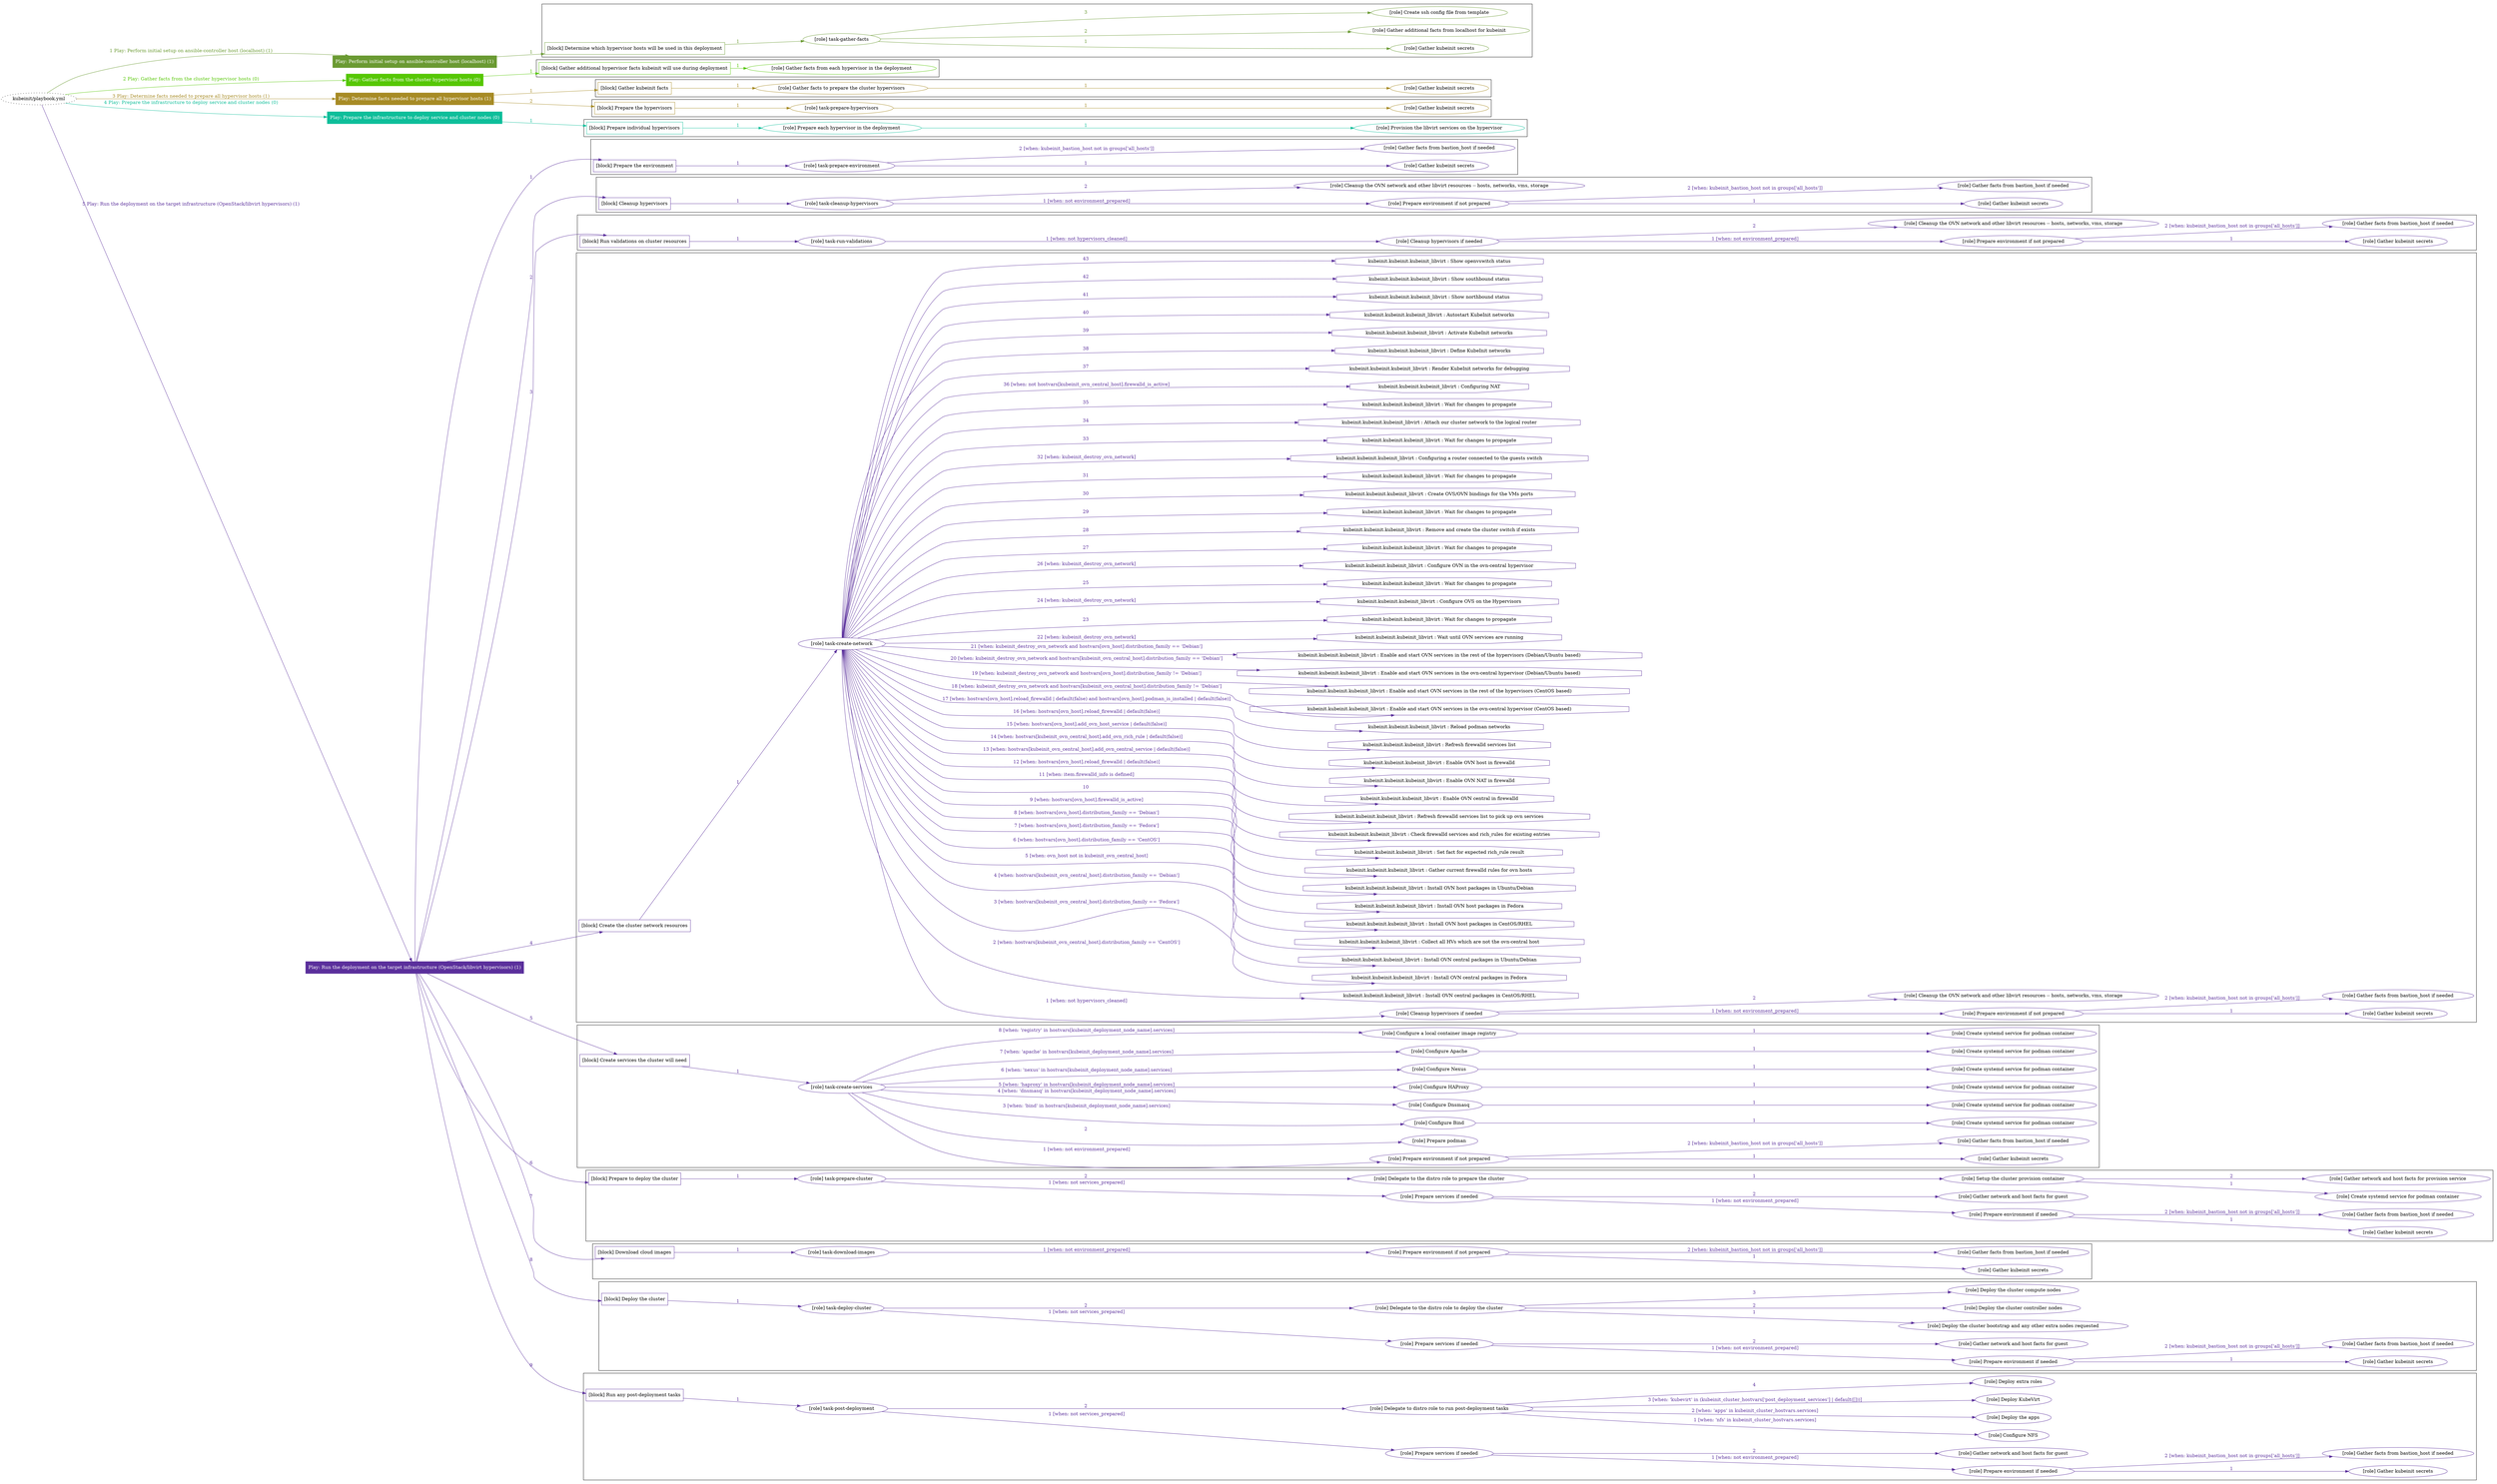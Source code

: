 digraph {
	graph [concentrate=true ordering=in rankdir=LR ratio=fill]
	edge [esep=5 sep=10]
	"kubeinit/playbook.yml" [URL="/home/runner/work/kubeinit/kubeinit/kubeinit/playbook.yml" id=playbook_33e81fa8 style=dotted]
	"kubeinit/playbook.yml" -> play_57244896 [label="1 Play: Perform initial setup on ansible-controller host (localhost) (1)" color="#6a9a32" fontcolor="#6a9a32" id=edge_play_57244896 labeltooltip="1 Play: Perform initial setup on ansible-controller host (localhost) (1)" tooltip="1 Play: Perform initial setup on ansible-controller host (localhost) (1)"]
	subgraph "Play: Perform initial setup on ansible-controller host (localhost) (1)" {
		play_57244896 [label="Play: Perform initial setup on ansible-controller host (localhost) (1)" URL="/home/runner/work/kubeinit/kubeinit/kubeinit/playbook.yml" color="#6a9a32" fontcolor="#ffffff" id=play_57244896 shape=box style=filled tooltip=localhost]
		play_57244896 -> block_aa45124d [label=1 color="#6a9a32" fontcolor="#6a9a32" id=edge_block_aa45124d labeltooltip=1 tooltip=1]
		subgraph cluster_block_aa45124d {
			block_aa45124d [label="[block] Determine which hypervisor hosts will be used in this deployment" URL="/home/runner/work/kubeinit/kubeinit/kubeinit/playbook.yml" color="#6a9a32" id=block_aa45124d labeltooltip="Determine which hypervisor hosts will be used in this deployment" shape=box tooltip="Determine which hypervisor hosts will be used in this deployment"]
			block_aa45124d -> role_8f58e78d [label="1 " color="#6a9a32" fontcolor="#6a9a32" id=edge_role_8f58e78d labeltooltip="1 " tooltip="1 "]
			subgraph "task-gather-facts" {
				role_8f58e78d [label="[role] task-gather-facts" URL="/home/runner/work/kubeinit/kubeinit/kubeinit/playbook.yml" color="#6a9a32" id=role_8f58e78d tooltip="task-gather-facts"]
				role_8f58e78d -> role_1ef62e76 [label="1 " color="#6a9a32" fontcolor="#6a9a32" id=edge_role_1ef62e76 labeltooltip="1 " tooltip="1 "]
				subgraph "Gather kubeinit secrets" {
					role_1ef62e76 [label="[role] Gather kubeinit secrets" URL="/home/runner/.ansible/collections/ansible_collections/kubeinit/kubeinit/roles/kubeinit_prepare/tasks/build_hypervisors_group.yml" color="#6a9a32" id=role_1ef62e76 tooltip="Gather kubeinit secrets"]
				}
				role_8f58e78d -> role_a22b0f27 [label="2 " color="#6a9a32" fontcolor="#6a9a32" id=edge_role_a22b0f27 labeltooltip="2 " tooltip="2 "]
				subgraph "Gather additional facts from localhost for kubeinit" {
					role_a22b0f27 [label="[role] Gather additional facts from localhost for kubeinit" URL="/home/runner/.ansible/collections/ansible_collections/kubeinit/kubeinit/roles/kubeinit_prepare/tasks/build_hypervisors_group.yml" color="#6a9a32" id=role_a22b0f27 tooltip="Gather additional facts from localhost for kubeinit"]
				}
				role_8f58e78d -> role_0dd98408 [label="3 " color="#6a9a32" fontcolor="#6a9a32" id=edge_role_0dd98408 labeltooltip="3 " tooltip="3 "]
				subgraph "Create ssh config file from template" {
					role_0dd98408 [label="[role] Create ssh config file from template" URL="/home/runner/.ansible/collections/ansible_collections/kubeinit/kubeinit/roles/kubeinit_prepare/tasks/build_hypervisors_group.yml" color="#6a9a32" id=role_0dd98408 tooltip="Create ssh config file from template"]
				}
			}
		}
	}
	"kubeinit/playbook.yml" -> play_5af0cec2 [label="2 Play: Gather facts from the cluster hypervisor hosts (0)" color="#56c705" fontcolor="#56c705" id=edge_play_5af0cec2 labeltooltip="2 Play: Gather facts from the cluster hypervisor hosts (0)" tooltip="2 Play: Gather facts from the cluster hypervisor hosts (0)"]
	subgraph "Play: Gather facts from the cluster hypervisor hosts (0)" {
		play_5af0cec2 [label="Play: Gather facts from the cluster hypervisor hosts (0)" URL="/home/runner/work/kubeinit/kubeinit/kubeinit/playbook.yml" color="#56c705" fontcolor="#ffffff" id=play_5af0cec2 shape=box style=filled tooltip="Play: Gather facts from the cluster hypervisor hosts (0)"]
		play_5af0cec2 -> block_b45087f3 [label=1 color="#56c705" fontcolor="#56c705" id=edge_block_b45087f3 labeltooltip=1 tooltip=1]
		subgraph cluster_block_b45087f3 {
			block_b45087f3 [label="[block] Gather additional hypervisor facts kubeinit will use during deployment" URL="/home/runner/work/kubeinit/kubeinit/kubeinit/playbook.yml" color="#56c705" id=block_b45087f3 labeltooltip="Gather additional hypervisor facts kubeinit will use during deployment" shape=box tooltip="Gather additional hypervisor facts kubeinit will use during deployment"]
			block_b45087f3 -> role_e5e09ecf [label="1 " color="#56c705" fontcolor="#56c705" id=edge_role_e5e09ecf labeltooltip="1 " tooltip="1 "]
			subgraph "Gather facts from each hypervisor in the deployment" {
				role_e5e09ecf [label="[role] Gather facts from each hypervisor in the deployment" URL="/home/runner/work/kubeinit/kubeinit/kubeinit/playbook.yml" color="#56c705" id=role_e5e09ecf tooltip="Gather facts from each hypervisor in the deployment"]
			}
		}
	}
	"kubeinit/playbook.yml" -> play_9b9ffd2f [label="3 Play: Determine facts needed to prepare all hypervisor hosts (1)" color="#a78b25" fontcolor="#a78b25" id=edge_play_9b9ffd2f labeltooltip="3 Play: Determine facts needed to prepare all hypervisor hosts (1)" tooltip="3 Play: Determine facts needed to prepare all hypervisor hosts (1)"]
	subgraph "Play: Determine facts needed to prepare all hypervisor hosts (1)" {
		play_9b9ffd2f [label="Play: Determine facts needed to prepare all hypervisor hosts (1)" URL="/home/runner/work/kubeinit/kubeinit/kubeinit/playbook.yml" color="#a78b25" fontcolor="#ffffff" id=play_9b9ffd2f shape=box style=filled tooltip=localhost]
		play_9b9ffd2f -> block_b0f83b96 [label=1 color="#a78b25" fontcolor="#a78b25" id=edge_block_b0f83b96 labeltooltip=1 tooltip=1]
		subgraph cluster_block_b0f83b96 {
			block_b0f83b96 [label="[block] Gather kubeinit facts" URL="/home/runner/work/kubeinit/kubeinit/kubeinit/playbook.yml" color="#a78b25" id=block_b0f83b96 labeltooltip="Gather kubeinit facts" shape=box tooltip="Gather kubeinit facts"]
			block_b0f83b96 -> role_2a8879e4 [label="1 " color="#a78b25" fontcolor="#a78b25" id=edge_role_2a8879e4 labeltooltip="1 " tooltip="1 "]
			subgraph "Gather facts to prepare the cluster hypervisors" {
				role_2a8879e4 [label="[role] Gather facts to prepare the cluster hypervisors" URL="/home/runner/work/kubeinit/kubeinit/kubeinit/playbook.yml" color="#a78b25" id=role_2a8879e4 tooltip="Gather facts to prepare the cluster hypervisors"]
				role_2a8879e4 -> role_9a3fc7b3 [label="1 " color="#a78b25" fontcolor="#a78b25" id=edge_role_9a3fc7b3 labeltooltip="1 " tooltip="1 "]
				subgraph "Gather kubeinit secrets" {
					role_9a3fc7b3 [label="[role] Gather kubeinit secrets" URL="/home/runner/.ansible/collections/ansible_collections/kubeinit/kubeinit/roles/kubeinit_prepare/tasks/gather_kubeinit_facts.yml" color="#a78b25" id=role_9a3fc7b3 tooltip="Gather kubeinit secrets"]
				}
			}
		}
		play_9b9ffd2f -> block_594d29e0 [label=2 color="#a78b25" fontcolor="#a78b25" id=edge_block_594d29e0 labeltooltip=2 tooltip=2]
		subgraph cluster_block_594d29e0 {
			block_594d29e0 [label="[block] Prepare the hypervisors" URL="/home/runner/work/kubeinit/kubeinit/kubeinit/playbook.yml" color="#a78b25" id=block_594d29e0 labeltooltip="Prepare the hypervisors" shape=box tooltip="Prepare the hypervisors"]
			block_594d29e0 -> role_b7dd3efe [label="1 " color="#a78b25" fontcolor="#a78b25" id=edge_role_b7dd3efe labeltooltip="1 " tooltip="1 "]
			subgraph "task-prepare-hypervisors" {
				role_b7dd3efe [label="[role] task-prepare-hypervisors" URL="/home/runner/work/kubeinit/kubeinit/kubeinit/playbook.yml" color="#a78b25" id=role_b7dd3efe tooltip="task-prepare-hypervisors"]
				role_b7dd3efe -> role_0548d5af [label="1 " color="#a78b25" fontcolor="#a78b25" id=edge_role_0548d5af labeltooltip="1 " tooltip="1 "]
				subgraph "Gather kubeinit secrets" {
					role_0548d5af [label="[role] Gather kubeinit secrets" URL="/home/runner/.ansible/collections/ansible_collections/kubeinit/kubeinit/roles/kubeinit_prepare/tasks/gather_kubeinit_facts.yml" color="#a78b25" id=role_0548d5af tooltip="Gather kubeinit secrets"]
				}
			}
		}
	}
	"kubeinit/playbook.yml" -> play_06dbbf0a [label="4 Play: Prepare the infrastructure to deploy service and cluster nodes (0)" color="#0ebe9a" fontcolor="#0ebe9a" id=edge_play_06dbbf0a labeltooltip="4 Play: Prepare the infrastructure to deploy service and cluster nodes (0)" tooltip="4 Play: Prepare the infrastructure to deploy service and cluster nodes (0)"]
	subgraph "Play: Prepare the infrastructure to deploy service and cluster nodes (0)" {
		play_06dbbf0a [label="Play: Prepare the infrastructure to deploy service and cluster nodes (0)" URL="/home/runner/work/kubeinit/kubeinit/kubeinit/playbook.yml" color="#0ebe9a" fontcolor="#ffffff" id=play_06dbbf0a shape=box style=filled tooltip="Play: Prepare the infrastructure to deploy service and cluster nodes (0)"]
		play_06dbbf0a -> block_5c0ebeb6 [label=1 color="#0ebe9a" fontcolor="#0ebe9a" id=edge_block_5c0ebeb6 labeltooltip=1 tooltip=1]
		subgraph cluster_block_5c0ebeb6 {
			block_5c0ebeb6 [label="[block] Prepare individual hypervisors" URL="/home/runner/work/kubeinit/kubeinit/kubeinit/playbook.yml" color="#0ebe9a" id=block_5c0ebeb6 labeltooltip="Prepare individual hypervisors" shape=box tooltip="Prepare individual hypervisors"]
			block_5c0ebeb6 -> role_7524c3a9 [label="1 " color="#0ebe9a" fontcolor="#0ebe9a" id=edge_role_7524c3a9 labeltooltip="1 " tooltip="1 "]
			subgraph "Prepare each hypervisor in the deployment" {
				role_7524c3a9 [label="[role] Prepare each hypervisor in the deployment" URL="/home/runner/work/kubeinit/kubeinit/kubeinit/playbook.yml" color="#0ebe9a" id=role_7524c3a9 tooltip="Prepare each hypervisor in the deployment"]
				role_7524c3a9 -> role_703b60c9 [label="1 " color="#0ebe9a" fontcolor="#0ebe9a" id=edge_role_703b60c9 labeltooltip="1 " tooltip="1 "]
				subgraph "Provision the libvirt services on the hypervisor" {
					role_703b60c9 [label="[role] Provision the libvirt services on the hypervisor" URL="/home/runner/.ansible/collections/ansible_collections/kubeinit/kubeinit/roles/kubeinit_prepare/tasks/prepare_hypervisor.yml" color="#0ebe9a" id=role_703b60c9 tooltip="Provision the libvirt services on the hypervisor"]
				}
			}
		}
	}
	"kubeinit/playbook.yml" -> play_752d173b [label="5 Play: Run the deployment on the target infrastructure (OpenStack/libvirt hypervisors) (1)" color="#5b309c" fontcolor="#5b309c" id=edge_play_752d173b labeltooltip="5 Play: Run the deployment on the target infrastructure (OpenStack/libvirt hypervisors) (1)" tooltip="5 Play: Run the deployment on the target infrastructure (OpenStack/libvirt hypervisors) (1)"]
	subgraph "Play: Run the deployment on the target infrastructure (OpenStack/libvirt hypervisors) (1)" {
		play_752d173b [label="Play: Run the deployment on the target infrastructure (OpenStack/libvirt hypervisors) (1)" URL="/home/runner/work/kubeinit/kubeinit/kubeinit/playbook.yml" color="#5b309c" fontcolor="#ffffff" id=play_752d173b shape=box style=filled tooltip=localhost]
		play_752d173b -> block_6617bbbc [label=1 color="#5b309c" fontcolor="#5b309c" id=edge_block_6617bbbc labeltooltip=1 tooltip=1]
		subgraph cluster_block_6617bbbc {
			block_6617bbbc [label="[block] Prepare the environment" URL="/home/runner/work/kubeinit/kubeinit/kubeinit/playbook.yml" color="#5b309c" id=block_6617bbbc labeltooltip="Prepare the environment" shape=box tooltip="Prepare the environment"]
			block_6617bbbc -> role_f1c65276 [label="1 " color="#5b309c" fontcolor="#5b309c" id=edge_role_f1c65276 labeltooltip="1 " tooltip="1 "]
			subgraph "task-prepare-environment" {
				role_f1c65276 [label="[role] task-prepare-environment" URL="/home/runner/work/kubeinit/kubeinit/kubeinit/playbook.yml" color="#5b309c" id=role_f1c65276 tooltip="task-prepare-environment"]
				role_f1c65276 -> role_f42889aa [label="1 " color="#5b309c" fontcolor="#5b309c" id=edge_role_f42889aa labeltooltip="1 " tooltip="1 "]
				subgraph "Gather kubeinit secrets" {
					role_f42889aa [label="[role] Gather kubeinit secrets" URL="/home/runner/.ansible/collections/ansible_collections/kubeinit/kubeinit/roles/kubeinit_prepare/tasks/gather_kubeinit_facts.yml" color="#5b309c" id=role_f42889aa tooltip="Gather kubeinit secrets"]
				}
				role_f1c65276 -> role_576c72e0 [label="2 [when: kubeinit_bastion_host not in groups['all_hosts']]" color="#5b309c" fontcolor="#5b309c" id=edge_role_576c72e0 labeltooltip="2 [when: kubeinit_bastion_host not in groups['all_hosts']]" tooltip="2 [when: kubeinit_bastion_host not in groups['all_hosts']]"]
				subgraph "Gather facts from bastion_host if needed" {
					role_576c72e0 [label="[role] Gather facts from bastion_host if needed" URL="/home/runner/.ansible/collections/ansible_collections/kubeinit/kubeinit/roles/kubeinit_prepare/tasks/main.yml" color="#5b309c" id=role_576c72e0 tooltip="Gather facts from bastion_host if needed"]
				}
			}
		}
		play_752d173b -> block_e4eef01c [label=2 color="#5b309c" fontcolor="#5b309c" id=edge_block_e4eef01c labeltooltip=2 tooltip=2]
		subgraph cluster_block_e4eef01c {
			block_e4eef01c [label="[block] Cleanup hypervisors" URL="/home/runner/work/kubeinit/kubeinit/kubeinit/playbook.yml" color="#5b309c" id=block_e4eef01c labeltooltip="Cleanup hypervisors" shape=box tooltip="Cleanup hypervisors"]
			block_e4eef01c -> role_33fe2549 [label="1 " color="#5b309c" fontcolor="#5b309c" id=edge_role_33fe2549 labeltooltip="1 " tooltip="1 "]
			subgraph "task-cleanup-hypervisors" {
				role_33fe2549 [label="[role] task-cleanup-hypervisors" URL="/home/runner/work/kubeinit/kubeinit/kubeinit/playbook.yml" color="#5b309c" id=role_33fe2549 tooltip="task-cleanup-hypervisors"]
				role_33fe2549 -> role_279cc920 [label="1 [when: not environment_prepared]" color="#5b309c" fontcolor="#5b309c" id=edge_role_279cc920 labeltooltip="1 [when: not environment_prepared]" tooltip="1 [when: not environment_prepared]"]
				subgraph "Prepare environment if not prepared" {
					role_279cc920 [label="[role] Prepare environment if not prepared" URL="/home/runner/.ansible/collections/ansible_collections/kubeinit/kubeinit/roles/kubeinit_libvirt/tasks/cleanup_hypervisors.yml" color="#5b309c" id=role_279cc920 tooltip="Prepare environment if not prepared"]
					role_279cc920 -> role_9c64022c [label="1 " color="#5b309c" fontcolor="#5b309c" id=edge_role_9c64022c labeltooltip="1 " tooltip="1 "]
					subgraph "Gather kubeinit secrets" {
						role_9c64022c [label="[role] Gather kubeinit secrets" URL="/home/runner/.ansible/collections/ansible_collections/kubeinit/kubeinit/roles/kubeinit_prepare/tasks/gather_kubeinit_facts.yml" color="#5b309c" id=role_9c64022c tooltip="Gather kubeinit secrets"]
					}
					role_279cc920 -> role_516b7831 [label="2 [when: kubeinit_bastion_host not in groups['all_hosts']]" color="#5b309c" fontcolor="#5b309c" id=edge_role_516b7831 labeltooltip="2 [when: kubeinit_bastion_host not in groups['all_hosts']]" tooltip="2 [when: kubeinit_bastion_host not in groups['all_hosts']]"]
					subgraph "Gather facts from bastion_host if needed" {
						role_516b7831 [label="[role] Gather facts from bastion_host if needed" URL="/home/runner/.ansible/collections/ansible_collections/kubeinit/kubeinit/roles/kubeinit_prepare/tasks/main.yml" color="#5b309c" id=role_516b7831 tooltip="Gather facts from bastion_host if needed"]
					}
				}
				role_33fe2549 -> role_ef36afb5 [label="2 " color="#5b309c" fontcolor="#5b309c" id=edge_role_ef36afb5 labeltooltip="2 " tooltip="2 "]
				subgraph "Cleanup the OVN network and other libvirt resources -- hosts, networks, vms, storage" {
					role_ef36afb5 [label="[role] Cleanup the OVN network and other libvirt resources -- hosts, networks, vms, storage" URL="/home/runner/.ansible/collections/ansible_collections/kubeinit/kubeinit/roles/kubeinit_libvirt/tasks/cleanup_hypervisors.yml" color="#5b309c" id=role_ef36afb5 tooltip="Cleanup the OVN network and other libvirt resources -- hosts, networks, vms, storage"]
				}
			}
		}
		play_752d173b -> block_fcad7919 [label=3 color="#5b309c" fontcolor="#5b309c" id=edge_block_fcad7919 labeltooltip=3 tooltip=3]
		subgraph cluster_block_fcad7919 {
			block_fcad7919 [label="[block] Run validations on cluster resources" URL="/home/runner/work/kubeinit/kubeinit/kubeinit/playbook.yml" color="#5b309c" id=block_fcad7919 labeltooltip="Run validations on cluster resources" shape=box tooltip="Run validations on cluster resources"]
			block_fcad7919 -> role_89430923 [label="1 " color="#5b309c" fontcolor="#5b309c" id=edge_role_89430923 labeltooltip="1 " tooltip="1 "]
			subgraph "task-run-validations" {
				role_89430923 [label="[role] task-run-validations" URL="/home/runner/work/kubeinit/kubeinit/kubeinit/playbook.yml" color="#5b309c" id=role_89430923 tooltip="task-run-validations"]
				role_89430923 -> role_211a9404 [label="1 [when: not hypervisors_cleaned]" color="#5b309c" fontcolor="#5b309c" id=edge_role_211a9404 labeltooltip="1 [when: not hypervisors_cleaned]" tooltip="1 [when: not hypervisors_cleaned]"]
				subgraph "Cleanup hypervisors if needed" {
					role_211a9404 [label="[role] Cleanup hypervisors if needed" URL="/home/runner/.ansible/collections/ansible_collections/kubeinit/kubeinit/roles/kubeinit_validations/tasks/main.yml" color="#5b309c" id=role_211a9404 tooltip="Cleanup hypervisors if needed"]
					role_211a9404 -> role_b9f77720 [label="1 [when: not environment_prepared]" color="#5b309c" fontcolor="#5b309c" id=edge_role_b9f77720 labeltooltip="1 [when: not environment_prepared]" tooltip="1 [when: not environment_prepared]"]
					subgraph "Prepare environment if not prepared" {
						role_b9f77720 [label="[role] Prepare environment if not prepared" URL="/home/runner/.ansible/collections/ansible_collections/kubeinit/kubeinit/roles/kubeinit_libvirt/tasks/cleanup_hypervisors.yml" color="#5b309c" id=role_b9f77720 tooltip="Prepare environment if not prepared"]
						role_b9f77720 -> role_f2323b6d [label="1 " color="#5b309c" fontcolor="#5b309c" id=edge_role_f2323b6d labeltooltip="1 " tooltip="1 "]
						subgraph "Gather kubeinit secrets" {
							role_f2323b6d [label="[role] Gather kubeinit secrets" URL="/home/runner/.ansible/collections/ansible_collections/kubeinit/kubeinit/roles/kubeinit_prepare/tasks/gather_kubeinit_facts.yml" color="#5b309c" id=role_f2323b6d tooltip="Gather kubeinit secrets"]
						}
						role_b9f77720 -> role_282fa46f [label="2 [when: kubeinit_bastion_host not in groups['all_hosts']]" color="#5b309c" fontcolor="#5b309c" id=edge_role_282fa46f labeltooltip="2 [when: kubeinit_bastion_host not in groups['all_hosts']]" tooltip="2 [when: kubeinit_bastion_host not in groups['all_hosts']]"]
						subgraph "Gather facts from bastion_host if needed" {
							role_282fa46f [label="[role] Gather facts from bastion_host if needed" URL="/home/runner/.ansible/collections/ansible_collections/kubeinit/kubeinit/roles/kubeinit_prepare/tasks/main.yml" color="#5b309c" id=role_282fa46f tooltip="Gather facts from bastion_host if needed"]
						}
					}
					role_211a9404 -> role_e786b1da [label="2 " color="#5b309c" fontcolor="#5b309c" id=edge_role_e786b1da labeltooltip="2 " tooltip="2 "]
					subgraph "Cleanup the OVN network and other libvirt resources -- hosts, networks, vms, storage" {
						role_e786b1da [label="[role] Cleanup the OVN network and other libvirt resources -- hosts, networks, vms, storage" URL="/home/runner/.ansible/collections/ansible_collections/kubeinit/kubeinit/roles/kubeinit_libvirt/tasks/cleanup_hypervisors.yml" color="#5b309c" id=role_e786b1da tooltip="Cleanup the OVN network and other libvirt resources -- hosts, networks, vms, storage"]
					}
				}
			}
		}
		play_752d173b -> block_056b182e [label=4 color="#5b309c" fontcolor="#5b309c" id=edge_block_056b182e labeltooltip=4 tooltip=4]
		subgraph cluster_block_056b182e {
			block_056b182e [label="[block] Create the cluster network resources" URL="/home/runner/work/kubeinit/kubeinit/kubeinit/playbook.yml" color="#5b309c" id=block_056b182e labeltooltip="Create the cluster network resources" shape=box tooltip="Create the cluster network resources"]
			block_056b182e -> role_153bbdfb [label="1 " color="#5b309c" fontcolor="#5b309c" id=edge_role_153bbdfb labeltooltip="1 " tooltip="1 "]
			subgraph "task-create-network" {
				role_153bbdfb [label="[role] task-create-network" URL="/home/runner/work/kubeinit/kubeinit/kubeinit/playbook.yml" color="#5b309c" id=role_153bbdfb tooltip="task-create-network"]
				role_153bbdfb -> role_6d3274d6 [label="1 [when: not hypervisors_cleaned]" color="#5b309c" fontcolor="#5b309c" id=edge_role_6d3274d6 labeltooltip="1 [when: not hypervisors_cleaned]" tooltip="1 [when: not hypervisors_cleaned]"]
				subgraph "Cleanup hypervisors if needed" {
					role_6d3274d6 [label="[role] Cleanup hypervisors if needed" URL="/home/runner/.ansible/collections/ansible_collections/kubeinit/kubeinit/roles/kubeinit_libvirt/tasks/create_network.yml" color="#5b309c" id=role_6d3274d6 tooltip="Cleanup hypervisors if needed"]
					role_6d3274d6 -> role_f4f2ba72 [label="1 [when: not environment_prepared]" color="#5b309c" fontcolor="#5b309c" id=edge_role_f4f2ba72 labeltooltip="1 [when: not environment_prepared]" tooltip="1 [when: not environment_prepared]"]
					subgraph "Prepare environment if not prepared" {
						role_f4f2ba72 [label="[role] Prepare environment if not prepared" URL="/home/runner/.ansible/collections/ansible_collections/kubeinit/kubeinit/roles/kubeinit_libvirt/tasks/cleanup_hypervisors.yml" color="#5b309c" id=role_f4f2ba72 tooltip="Prepare environment if not prepared"]
						role_f4f2ba72 -> role_32b24f2e [label="1 " color="#5b309c" fontcolor="#5b309c" id=edge_role_32b24f2e labeltooltip="1 " tooltip="1 "]
						subgraph "Gather kubeinit secrets" {
							role_32b24f2e [label="[role] Gather kubeinit secrets" URL="/home/runner/.ansible/collections/ansible_collections/kubeinit/kubeinit/roles/kubeinit_prepare/tasks/gather_kubeinit_facts.yml" color="#5b309c" id=role_32b24f2e tooltip="Gather kubeinit secrets"]
						}
						role_f4f2ba72 -> role_235c3010 [label="2 [when: kubeinit_bastion_host not in groups['all_hosts']]" color="#5b309c" fontcolor="#5b309c" id=edge_role_235c3010 labeltooltip="2 [when: kubeinit_bastion_host not in groups['all_hosts']]" tooltip="2 [when: kubeinit_bastion_host not in groups['all_hosts']]"]
						subgraph "Gather facts from bastion_host if needed" {
							role_235c3010 [label="[role] Gather facts from bastion_host if needed" URL="/home/runner/.ansible/collections/ansible_collections/kubeinit/kubeinit/roles/kubeinit_prepare/tasks/main.yml" color="#5b309c" id=role_235c3010 tooltip="Gather facts from bastion_host if needed"]
						}
					}
					role_6d3274d6 -> role_fa1b5294 [label="2 " color="#5b309c" fontcolor="#5b309c" id=edge_role_fa1b5294 labeltooltip="2 " tooltip="2 "]
					subgraph "Cleanup the OVN network and other libvirt resources -- hosts, networks, vms, storage" {
						role_fa1b5294 [label="[role] Cleanup the OVN network and other libvirt resources -- hosts, networks, vms, storage" URL="/home/runner/.ansible/collections/ansible_collections/kubeinit/kubeinit/roles/kubeinit_libvirt/tasks/cleanup_hypervisors.yml" color="#5b309c" id=role_fa1b5294 tooltip="Cleanup the OVN network and other libvirt resources -- hosts, networks, vms, storage"]
					}
				}
				task_22c53658 [label="kubeinit.kubeinit.kubeinit_libvirt : Install OVN central packages in CentOS/RHEL" URL="/home/runner/.ansible/collections/ansible_collections/kubeinit/kubeinit/roles/kubeinit_libvirt/tasks/create_network.yml" color="#5b309c" id=task_22c53658 shape=octagon tooltip="kubeinit.kubeinit.kubeinit_libvirt : Install OVN central packages in CentOS/RHEL"]
				role_153bbdfb -> task_22c53658 [label="2 [when: hostvars[kubeinit_ovn_central_host].distribution_family == 'CentOS']" color="#5b309c" fontcolor="#5b309c" id=edge_task_22c53658 labeltooltip="2 [when: hostvars[kubeinit_ovn_central_host].distribution_family == 'CentOS']" tooltip="2 [when: hostvars[kubeinit_ovn_central_host].distribution_family == 'CentOS']"]
				task_80b27770 [label="kubeinit.kubeinit.kubeinit_libvirt : Install OVN central packages in Fedora" URL="/home/runner/.ansible/collections/ansible_collections/kubeinit/kubeinit/roles/kubeinit_libvirt/tasks/create_network.yml" color="#5b309c" id=task_80b27770 shape=octagon tooltip="kubeinit.kubeinit.kubeinit_libvirt : Install OVN central packages in Fedora"]
				role_153bbdfb -> task_80b27770 [label="3 [when: hostvars[kubeinit_ovn_central_host].distribution_family == 'Fedora']" color="#5b309c" fontcolor="#5b309c" id=edge_task_80b27770 labeltooltip="3 [when: hostvars[kubeinit_ovn_central_host].distribution_family == 'Fedora']" tooltip="3 [when: hostvars[kubeinit_ovn_central_host].distribution_family == 'Fedora']"]
				task_e5ad71fb [label="kubeinit.kubeinit.kubeinit_libvirt : Install OVN central packages in Ubuntu/Debian" URL="/home/runner/.ansible/collections/ansible_collections/kubeinit/kubeinit/roles/kubeinit_libvirt/tasks/create_network.yml" color="#5b309c" id=task_e5ad71fb shape=octagon tooltip="kubeinit.kubeinit.kubeinit_libvirt : Install OVN central packages in Ubuntu/Debian"]
				role_153bbdfb -> task_e5ad71fb [label="4 [when: hostvars[kubeinit_ovn_central_host].distribution_family == 'Debian']" color="#5b309c" fontcolor="#5b309c" id=edge_task_e5ad71fb labeltooltip="4 [when: hostvars[kubeinit_ovn_central_host].distribution_family == 'Debian']" tooltip="4 [when: hostvars[kubeinit_ovn_central_host].distribution_family == 'Debian']"]
				task_8c7c4370 [label="kubeinit.kubeinit.kubeinit_libvirt : Collect all HVs which are not the ovn-central host" URL="/home/runner/.ansible/collections/ansible_collections/kubeinit/kubeinit/roles/kubeinit_libvirt/tasks/create_network.yml" color="#5b309c" id=task_8c7c4370 shape=octagon tooltip="kubeinit.kubeinit.kubeinit_libvirt : Collect all HVs which are not the ovn-central host"]
				role_153bbdfb -> task_8c7c4370 [label="5 [when: ovn_host not in kubeinit_ovn_central_host]" color="#5b309c" fontcolor="#5b309c" id=edge_task_8c7c4370 labeltooltip="5 [when: ovn_host not in kubeinit_ovn_central_host]" tooltip="5 [when: ovn_host not in kubeinit_ovn_central_host]"]
				task_8631cf9a [label="kubeinit.kubeinit.kubeinit_libvirt : Install OVN host packages in CentOS/RHEL" URL="/home/runner/.ansible/collections/ansible_collections/kubeinit/kubeinit/roles/kubeinit_libvirt/tasks/create_network.yml" color="#5b309c" id=task_8631cf9a shape=octagon tooltip="kubeinit.kubeinit.kubeinit_libvirt : Install OVN host packages in CentOS/RHEL"]
				role_153bbdfb -> task_8631cf9a [label="6 [when: hostvars[ovn_host].distribution_family == 'CentOS']" color="#5b309c" fontcolor="#5b309c" id=edge_task_8631cf9a labeltooltip="6 [when: hostvars[ovn_host].distribution_family == 'CentOS']" tooltip="6 [when: hostvars[ovn_host].distribution_family == 'CentOS']"]
				task_21f42877 [label="kubeinit.kubeinit.kubeinit_libvirt : Install OVN host packages in Fedora" URL="/home/runner/.ansible/collections/ansible_collections/kubeinit/kubeinit/roles/kubeinit_libvirt/tasks/create_network.yml" color="#5b309c" id=task_21f42877 shape=octagon tooltip="kubeinit.kubeinit.kubeinit_libvirt : Install OVN host packages in Fedora"]
				role_153bbdfb -> task_21f42877 [label="7 [when: hostvars[ovn_host].distribution_family == 'Fedora']" color="#5b309c" fontcolor="#5b309c" id=edge_task_21f42877 labeltooltip="7 [when: hostvars[ovn_host].distribution_family == 'Fedora']" tooltip="7 [when: hostvars[ovn_host].distribution_family == 'Fedora']"]
				task_7617b8ad [label="kubeinit.kubeinit.kubeinit_libvirt : Install OVN host packages in Ubuntu/Debian" URL="/home/runner/.ansible/collections/ansible_collections/kubeinit/kubeinit/roles/kubeinit_libvirt/tasks/create_network.yml" color="#5b309c" id=task_7617b8ad shape=octagon tooltip="kubeinit.kubeinit.kubeinit_libvirt : Install OVN host packages in Ubuntu/Debian"]
				role_153bbdfb -> task_7617b8ad [label="8 [when: hostvars[ovn_host].distribution_family == 'Debian']" color="#5b309c" fontcolor="#5b309c" id=edge_task_7617b8ad labeltooltip="8 [when: hostvars[ovn_host].distribution_family == 'Debian']" tooltip="8 [when: hostvars[ovn_host].distribution_family == 'Debian']"]
				task_bbea87d3 [label="kubeinit.kubeinit.kubeinit_libvirt : Gather current firewalld rules for ovn hosts" URL="/home/runner/.ansible/collections/ansible_collections/kubeinit/kubeinit/roles/kubeinit_libvirt/tasks/create_network.yml" color="#5b309c" id=task_bbea87d3 shape=octagon tooltip="kubeinit.kubeinit.kubeinit_libvirt : Gather current firewalld rules for ovn hosts"]
				role_153bbdfb -> task_bbea87d3 [label="9 [when: hostvars[ovn_host].firewalld_is_active]" color="#5b309c" fontcolor="#5b309c" id=edge_task_bbea87d3 labeltooltip="9 [when: hostvars[ovn_host].firewalld_is_active]" tooltip="9 [when: hostvars[ovn_host].firewalld_is_active]"]
				task_b2d5e3cc [label="kubeinit.kubeinit.kubeinit_libvirt : Set fact for expected rich_rule result" URL="/home/runner/.ansible/collections/ansible_collections/kubeinit/kubeinit/roles/kubeinit_libvirt/tasks/create_network.yml" color="#5b309c" id=task_b2d5e3cc shape=octagon tooltip="kubeinit.kubeinit.kubeinit_libvirt : Set fact for expected rich_rule result"]
				role_153bbdfb -> task_b2d5e3cc [label="10 " color="#5b309c" fontcolor="#5b309c" id=edge_task_b2d5e3cc labeltooltip="10 " tooltip="10 "]
				task_226da402 [label="kubeinit.kubeinit.kubeinit_libvirt : Check firewalld services and rich_rules for existing entries" URL="/home/runner/.ansible/collections/ansible_collections/kubeinit/kubeinit/roles/kubeinit_libvirt/tasks/create_network.yml" color="#5b309c" id=task_226da402 shape=octagon tooltip="kubeinit.kubeinit.kubeinit_libvirt : Check firewalld services and rich_rules for existing entries"]
				role_153bbdfb -> task_226da402 [label="11 [when: item.firewalld_info is defined]" color="#5b309c" fontcolor="#5b309c" id=edge_task_226da402 labeltooltip="11 [when: item.firewalld_info is defined]" tooltip="11 [when: item.firewalld_info is defined]"]
				task_88d6da41 [label="kubeinit.kubeinit.kubeinit_libvirt : Refresh firewalld services list to pick up ovn services" URL="/home/runner/.ansible/collections/ansible_collections/kubeinit/kubeinit/roles/kubeinit_libvirt/tasks/create_network.yml" color="#5b309c" id=task_88d6da41 shape=octagon tooltip="kubeinit.kubeinit.kubeinit_libvirt : Refresh firewalld services list to pick up ovn services"]
				role_153bbdfb -> task_88d6da41 [label="12 [when: hostvars[ovn_host].reload_firewalld | default(false)]" color="#5b309c" fontcolor="#5b309c" id=edge_task_88d6da41 labeltooltip="12 [when: hostvars[ovn_host].reload_firewalld | default(false)]" tooltip="12 [when: hostvars[ovn_host].reload_firewalld | default(false)]"]
				task_2f6fad8b [label="kubeinit.kubeinit.kubeinit_libvirt : Enable OVN central in firewalld" URL="/home/runner/.ansible/collections/ansible_collections/kubeinit/kubeinit/roles/kubeinit_libvirt/tasks/create_network.yml" color="#5b309c" id=task_2f6fad8b shape=octagon tooltip="kubeinit.kubeinit.kubeinit_libvirt : Enable OVN central in firewalld"]
				role_153bbdfb -> task_2f6fad8b [label="13 [when: hostvars[kubeinit_ovn_central_host].add_ovn_central_service | default(false)]" color="#5b309c" fontcolor="#5b309c" id=edge_task_2f6fad8b labeltooltip="13 [when: hostvars[kubeinit_ovn_central_host].add_ovn_central_service | default(false)]" tooltip="13 [when: hostvars[kubeinit_ovn_central_host].add_ovn_central_service | default(false)]"]
				task_63b9d575 [label="kubeinit.kubeinit.kubeinit_libvirt : Enable OVN NAT in firewalld" URL="/home/runner/.ansible/collections/ansible_collections/kubeinit/kubeinit/roles/kubeinit_libvirt/tasks/create_network.yml" color="#5b309c" id=task_63b9d575 shape=octagon tooltip="kubeinit.kubeinit.kubeinit_libvirt : Enable OVN NAT in firewalld"]
				role_153bbdfb -> task_63b9d575 [label="14 [when: hostvars[kubeinit_ovn_central_host].add_ovn_rich_rule | default(false)]" color="#5b309c" fontcolor="#5b309c" id=edge_task_63b9d575 labeltooltip="14 [when: hostvars[kubeinit_ovn_central_host].add_ovn_rich_rule | default(false)]" tooltip="14 [when: hostvars[kubeinit_ovn_central_host].add_ovn_rich_rule | default(false)]"]
				task_2b822db1 [label="kubeinit.kubeinit.kubeinit_libvirt : Enable OVN host in firewalld" URL="/home/runner/.ansible/collections/ansible_collections/kubeinit/kubeinit/roles/kubeinit_libvirt/tasks/create_network.yml" color="#5b309c" id=task_2b822db1 shape=octagon tooltip="kubeinit.kubeinit.kubeinit_libvirt : Enable OVN host in firewalld"]
				role_153bbdfb -> task_2b822db1 [label="15 [when: hostvars[ovn_host].add_ovn_host_service | default(false)]" color="#5b309c" fontcolor="#5b309c" id=edge_task_2b822db1 labeltooltip="15 [when: hostvars[ovn_host].add_ovn_host_service | default(false)]" tooltip="15 [when: hostvars[ovn_host].add_ovn_host_service | default(false)]"]
				task_bc2aaf6d [label="kubeinit.kubeinit.kubeinit_libvirt : Refresh firewalld services list" URL="/home/runner/.ansible/collections/ansible_collections/kubeinit/kubeinit/roles/kubeinit_libvirt/tasks/create_network.yml" color="#5b309c" id=task_bc2aaf6d shape=octagon tooltip="kubeinit.kubeinit.kubeinit_libvirt : Refresh firewalld services list"]
				role_153bbdfb -> task_bc2aaf6d [label="16 [when: hostvars[ovn_host].reload_firewalld | default(false)]" color="#5b309c" fontcolor="#5b309c" id=edge_task_bc2aaf6d labeltooltip="16 [when: hostvars[ovn_host].reload_firewalld | default(false)]" tooltip="16 [when: hostvars[ovn_host].reload_firewalld | default(false)]"]
				task_7f410a8b [label="kubeinit.kubeinit.kubeinit_libvirt : Reload podman networks" URL="/home/runner/.ansible/collections/ansible_collections/kubeinit/kubeinit/roles/kubeinit_libvirt/tasks/create_network.yml" color="#5b309c" id=task_7f410a8b shape=octagon tooltip="kubeinit.kubeinit.kubeinit_libvirt : Reload podman networks"]
				role_153bbdfb -> task_7f410a8b [label="17 [when: hostvars[ovn_host].reload_firewalld | default(false) and hostvars[ovn_host].podman_is_installed | default(false)]" color="#5b309c" fontcolor="#5b309c" id=edge_task_7f410a8b labeltooltip="17 [when: hostvars[ovn_host].reload_firewalld | default(false) and hostvars[ovn_host].podman_is_installed | default(false)]" tooltip="17 [when: hostvars[ovn_host].reload_firewalld | default(false) and hostvars[ovn_host].podman_is_installed | default(false)]"]
				task_4fab4416 [label="kubeinit.kubeinit.kubeinit_libvirt : Enable and start OVN services in the ovn-central hypervisor (CentOS based)" URL="/home/runner/.ansible/collections/ansible_collections/kubeinit/kubeinit/roles/kubeinit_libvirt/tasks/create_network.yml" color="#5b309c" id=task_4fab4416 shape=octagon tooltip="kubeinit.kubeinit.kubeinit_libvirt : Enable and start OVN services in the ovn-central hypervisor (CentOS based)"]
				role_153bbdfb -> task_4fab4416 [label="18 [when: kubeinit_destroy_ovn_network and hostvars[kubeinit_ovn_central_host].distribution_family != 'Debian']" color="#5b309c" fontcolor="#5b309c" id=edge_task_4fab4416 labeltooltip="18 [when: kubeinit_destroy_ovn_network and hostvars[kubeinit_ovn_central_host].distribution_family != 'Debian']" tooltip="18 [when: kubeinit_destroy_ovn_network and hostvars[kubeinit_ovn_central_host].distribution_family != 'Debian']"]
				task_b9053807 [label="kubeinit.kubeinit.kubeinit_libvirt : Enable and start OVN services in the rest of the hypervisors (CentOS based)" URL="/home/runner/.ansible/collections/ansible_collections/kubeinit/kubeinit/roles/kubeinit_libvirt/tasks/create_network.yml" color="#5b309c" id=task_b9053807 shape=octagon tooltip="kubeinit.kubeinit.kubeinit_libvirt : Enable and start OVN services in the rest of the hypervisors (CentOS based)"]
				role_153bbdfb -> task_b9053807 [label="19 [when: kubeinit_destroy_ovn_network and hostvars[ovn_host].distribution_family != 'Debian']" color="#5b309c" fontcolor="#5b309c" id=edge_task_b9053807 labeltooltip="19 [when: kubeinit_destroy_ovn_network and hostvars[ovn_host].distribution_family != 'Debian']" tooltip="19 [when: kubeinit_destroy_ovn_network and hostvars[ovn_host].distribution_family != 'Debian']"]
				task_4a827004 [label="kubeinit.kubeinit.kubeinit_libvirt : Enable and start OVN services in the ovn-central hypervisor (Debian/Ubuntu based)" URL="/home/runner/.ansible/collections/ansible_collections/kubeinit/kubeinit/roles/kubeinit_libvirt/tasks/create_network.yml" color="#5b309c" id=task_4a827004 shape=octagon tooltip="kubeinit.kubeinit.kubeinit_libvirt : Enable and start OVN services in the ovn-central hypervisor (Debian/Ubuntu based)"]
				role_153bbdfb -> task_4a827004 [label="20 [when: kubeinit_destroy_ovn_network and hostvars[kubeinit_ovn_central_host].distribution_family == 'Debian']" color="#5b309c" fontcolor="#5b309c" id=edge_task_4a827004 labeltooltip="20 [when: kubeinit_destroy_ovn_network and hostvars[kubeinit_ovn_central_host].distribution_family == 'Debian']" tooltip="20 [when: kubeinit_destroy_ovn_network and hostvars[kubeinit_ovn_central_host].distribution_family == 'Debian']"]
				task_66f3cc37 [label="kubeinit.kubeinit.kubeinit_libvirt : Enable and start OVN services in the rest of the hypervisors (Debian/Ubuntu based)" URL="/home/runner/.ansible/collections/ansible_collections/kubeinit/kubeinit/roles/kubeinit_libvirt/tasks/create_network.yml" color="#5b309c" id=task_66f3cc37 shape=octagon tooltip="kubeinit.kubeinit.kubeinit_libvirt : Enable and start OVN services in the rest of the hypervisors (Debian/Ubuntu based)"]
				role_153bbdfb -> task_66f3cc37 [label="21 [when: kubeinit_destroy_ovn_network and hostvars[ovn_host].distribution_family == 'Debian']" color="#5b309c" fontcolor="#5b309c" id=edge_task_66f3cc37 labeltooltip="21 [when: kubeinit_destroy_ovn_network and hostvars[ovn_host].distribution_family == 'Debian']" tooltip="21 [when: kubeinit_destroy_ovn_network and hostvars[ovn_host].distribution_family == 'Debian']"]
				task_dfe727a8 [label="kubeinit.kubeinit.kubeinit_libvirt : Wait until OVN services are running" URL="/home/runner/.ansible/collections/ansible_collections/kubeinit/kubeinit/roles/kubeinit_libvirt/tasks/create_network.yml" color="#5b309c" id=task_dfe727a8 shape=octagon tooltip="kubeinit.kubeinit.kubeinit_libvirt : Wait until OVN services are running"]
				role_153bbdfb -> task_dfe727a8 [label="22 [when: kubeinit_destroy_ovn_network]" color="#5b309c" fontcolor="#5b309c" id=edge_task_dfe727a8 labeltooltip="22 [when: kubeinit_destroy_ovn_network]" tooltip="22 [when: kubeinit_destroy_ovn_network]"]
				task_d511a811 [label="kubeinit.kubeinit.kubeinit_libvirt : Wait for changes to propagate" URL="/home/runner/.ansible/collections/ansible_collections/kubeinit/kubeinit/roles/kubeinit_libvirt/tasks/create_network.yml" color="#5b309c" id=task_d511a811 shape=octagon tooltip="kubeinit.kubeinit.kubeinit_libvirt : Wait for changes to propagate"]
				role_153bbdfb -> task_d511a811 [label="23 " color="#5b309c" fontcolor="#5b309c" id=edge_task_d511a811 labeltooltip="23 " tooltip="23 "]
				task_aa791b33 [label="kubeinit.kubeinit.kubeinit_libvirt : Configure OVS on the Hypervisors" URL="/home/runner/.ansible/collections/ansible_collections/kubeinit/kubeinit/roles/kubeinit_libvirt/tasks/create_network.yml" color="#5b309c" id=task_aa791b33 shape=octagon tooltip="kubeinit.kubeinit.kubeinit_libvirt : Configure OVS on the Hypervisors"]
				role_153bbdfb -> task_aa791b33 [label="24 [when: kubeinit_destroy_ovn_network]" color="#5b309c" fontcolor="#5b309c" id=edge_task_aa791b33 labeltooltip="24 [when: kubeinit_destroy_ovn_network]" tooltip="24 [when: kubeinit_destroy_ovn_network]"]
				task_a3f20283 [label="kubeinit.kubeinit.kubeinit_libvirt : Wait for changes to propagate" URL="/home/runner/.ansible/collections/ansible_collections/kubeinit/kubeinit/roles/kubeinit_libvirt/tasks/create_network.yml" color="#5b309c" id=task_a3f20283 shape=octagon tooltip="kubeinit.kubeinit.kubeinit_libvirt : Wait for changes to propagate"]
				role_153bbdfb -> task_a3f20283 [label="25 " color="#5b309c" fontcolor="#5b309c" id=edge_task_a3f20283 labeltooltip="25 " tooltip="25 "]
				task_98102a12 [label="kubeinit.kubeinit.kubeinit_libvirt : Configure OVN in the ovn-central hypervisor" URL="/home/runner/.ansible/collections/ansible_collections/kubeinit/kubeinit/roles/kubeinit_libvirt/tasks/create_network.yml" color="#5b309c" id=task_98102a12 shape=octagon tooltip="kubeinit.kubeinit.kubeinit_libvirt : Configure OVN in the ovn-central hypervisor"]
				role_153bbdfb -> task_98102a12 [label="26 [when: kubeinit_destroy_ovn_network]" color="#5b309c" fontcolor="#5b309c" id=edge_task_98102a12 labeltooltip="26 [when: kubeinit_destroy_ovn_network]" tooltip="26 [when: kubeinit_destroy_ovn_network]"]
				task_501899fd [label="kubeinit.kubeinit.kubeinit_libvirt : Wait for changes to propagate" URL="/home/runner/.ansible/collections/ansible_collections/kubeinit/kubeinit/roles/kubeinit_libvirt/tasks/create_network.yml" color="#5b309c" id=task_501899fd shape=octagon tooltip="kubeinit.kubeinit.kubeinit_libvirt : Wait for changes to propagate"]
				role_153bbdfb -> task_501899fd [label="27 " color="#5b309c" fontcolor="#5b309c" id=edge_task_501899fd labeltooltip="27 " tooltip="27 "]
				task_f9fc0fe7 [label="kubeinit.kubeinit.kubeinit_libvirt : Remove and create the cluster switch if exists" URL="/home/runner/.ansible/collections/ansible_collections/kubeinit/kubeinit/roles/kubeinit_libvirt/tasks/create_network.yml" color="#5b309c" id=task_f9fc0fe7 shape=octagon tooltip="kubeinit.kubeinit.kubeinit_libvirt : Remove and create the cluster switch if exists"]
				role_153bbdfb -> task_f9fc0fe7 [label="28 " color="#5b309c" fontcolor="#5b309c" id=edge_task_f9fc0fe7 labeltooltip="28 " tooltip="28 "]
				task_445471c0 [label="kubeinit.kubeinit.kubeinit_libvirt : Wait for changes to propagate" URL="/home/runner/.ansible/collections/ansible_collections/kubeinit/kubeinit/roles/kubeinit_libvirt/tasks/create_network.yml" color="#5b309c" id=task_445471c0 shape=octagon tooltip="kubeinit.kubeinit.kubeinit_libvirt : Wait for changes to propagate"]
				role_153bbdfb -> task_445471c0 [label="29 " color="#5b309c" fontcolor="#5b309c" id=edge_task_445471c0 labeltooltip="29 " tooltip="29 "]
				task_8f599f32 [label="kubeinit.kubeinit.kubeinit_libvirt : Create OVS/OVN bindings for the VMs ports" URL="/home/runner/.ansible/collections/ansible_collections/kubeinit/kubeinit/roles/kubeinit_libvirt/tasks/create_network.yml" color="#5b309c" id=task_8f599f32 shape=octagon tooltip="kubeinit.kubeinit.kubeinit_libvirt : Create OVS/OVN bindings for the VMs ports"]
				role_153bbdfb -> task_8f599f32 [label="30 " color="#5b309c" fontcolor="#5b309c" id=edge_task_8f599f32 labeltooltip="30 " tooltip="30 "]
				task_f87e8fd4 [label="kubeinit.kubeinit.kubeinit_libvirt : Wait for changes to propagate" URL="/home/runner/.ansible/collections/ansible_collections/kubeinit/kubeinit/roles/kubeinit_libvirt/tasks/create_network.yml" color="#5b309c" id=task_f87e8fd4 shape=octagon tooltip="kubeinit.kubeinit.kubeinit_libvirt : Wait for changes to propagate"]
				role_153bbdfb -> task_f87e8fd4 [label="31 " color="#5b309c" fontcolor="#5b309c" id=edge_task_f87e8fd4 labeltooltip="31 " tooltip="31 "]
				task_15f913d4 [label="kubeinit.kubeinit.kubeinit_libvirt : Configuring a router connected to the guests switch" URL="/home/runner/.ansible/collections/ansible_collections/kubeinit/kubeinit/roles/kubeinit_libvirt/tasks/create_network.yml" color="#5b309c" id=task_15f913d4 shape=octagon tooltip="kubeinit.kubeinit.kubeinit_libvirt : Configuring a router connected to the guests switch"]
				role_153bbdfb -> task_15f913d4 [label="32 [when: kubeinit_destroy_ovn_network]" color="#5b309c" fontcolor="#5b309c" id=edge_task_15f913d4 labeltooltip="32 [when: kubeinit_destroy_ovn_network]" tooltip="32 [when: kubeinit_destroy_ovn_network]"]
				task_b5191270 [label="kubeinit.kubeinit.kubeinit_libvirt : Wait for changes to propagate" URL="/home/runner/.ansible/collections/ansible_collections/kubeinit/kubeinit/roles/kubeinit_libvirt/tasks/create_network.yml" color="#5b309c" id=task_b5191270 shape=octagon tooltip="kubeinit.kubeinit.kubeinit_libvirt : Wait for changes to propagate"]
				role_153bbdfb -> task_b5191270 [label="33 " color="#5b309c" fontcolor="#5b309c" id=edge_task_b5191270 labeltooltip="33 " tooltip="33 "]
				task_a6a6f113 [label="kubeinit.kubeinit.kubeinit_libvirt : Attach our cluster network to the logical router" URL="/home/runner/.ansible/collections/ansible_collections/kubeinit/kubeinit/roles/kubeinit_libvirt/tasks/create_network.yml" color="#5b309c" id=task_a6a6f113 shape=octagon tooltip="kubeinit.kubeinit.kubeinit_libvirt : Attach our cluster network to the logical router"]
				role_153bbdfb -> task_a6a6f113 [label="34 " color="#5b309c" fontcolor="#5b309c" id=edge_task_a6a6f113 labeltooltip="34 " tooltip="34 "]
				task_682a22e4 [label="kubeinit.kubeinit.kubeinit_libvirt : Wait for changes to propagate" URL="/home/runner/.ansible/collections/ansible_collections/kubeinit/kubeinit/roles/kubeinit_libvirt/tasks/create_network.yml" color="#5b309c" id=task_682a22e4 shape=octagon tooltip="kubeinit.kubeinit.kubeinit_libvirt : Wait for changes to propagate"]
				role_153bbdfb -> task_682a22e4 [label="35 " color="#5b309c" fontcolor="#5b309c" id=edge_task_682a22e4 labeltooltip="35 " tooltip="35 "]
				task_2ee094f8 [label="kubeinit.kubeinit.kubeinit_libvirt : Configuring NAT" URL="/home/runner/.ansible/collections/ansible_collections/kubeinit/kubeinit/roles/kubeinit_libvirt/tasks/create_network.yml" color="#5b309c" id=task_2ee094f8 shape=octagon tooltip="kubeinit.kubeinit.kubeinit_libvirt : Configuring NAT"]
				role_153bbdfb -> task_2ee094f8 [label="36 [when: not hostvars[kubeinit_ovn_central_host].firewalld_is_active]" color="#5b309c" fontcolor="#5b309c" id=edge_task_2ee094f8 labeltooltip="36 [when: not hostvars[kubeinit_ovn_central_host].firewalld_is_active]" tooltip="36 [when: not hostvars[kubeinit_ovn_central_host].firewalld_is_active]"]
				task_6c728c04 [label="kubeinit.kubeinit.kubeinit_libvirt : Render KubeInit networks for debugging" URL="/home/runner/.ansible/collections/ansible_collections/kubeinit/kubeinit/roles/kubeinit_libvirt/tasks/create_network.yml" color="#5b309c" id=task_6c728c04 shape=octagon tooltip="kubeinit.kubeinit.kubeinit_libvirt : Render KubeInit networks for debugging"]
				role_153bbdfb -> task_6c728c04 [label="37 " color="#5b309c" fontcolor="#5b309c" id=edge_task_6c728c04 labeltooltip="37 " tooltip="37 "]
				task_9f411c49 [label="kubeinit.kubeinit.kubeinit_libvirt : Define KubeInit networks" URL="/home/runner/.ansible/collections/ansible_collections/kubeinit/kubeinit/roles/kubeinit_libvirt/tasks/create_network.yml" color="#5b309c" id=task_9f411c49 shape=octagon tooltip="kubeinit.kubeinit.kubeinit_libvirt : Define KubeInit networks"]
				role_153bbdfb -> task_9f411c49 [label="38 " color="#5b309c" fontcolor="#5b309c" id=edge_task_9f411c49 labeltooltip="38 " tooltip="38 "]
				task_d945e1e4 [label="kubeinit.kubeinit.kubeinit_libvirt : Activate KubeInit networks" URL="/home/runner/.ansible/collections/ansible_collections/kubeinit/kubeinit/roles/kubeinit_libvirt/tasks/create_network.yml" color="#5b309c" id=task_d945e1e4 shape=octagon tooltip="kubeinit.kubeinit.kubeinit_libvirt : Activate KubeInit networks"]
				role_153bbdfb -> task_d945e1e4 [label="39 " color="#5b309c" fontcolor="#5b309c" id=edge_task_d945e1e4 labeltooltip="39 " tooltip="39 "]
				task_0d18d8ea [label="kubeinit.kubeinit.kubeinit_libvirt : Autostart KubeInit networks" URL="/home/runner/.ansible/collections/ansible_collections/kubeinit/kubeinit/roles/kubeinit_libvirt/tasks/create_network.yml" color="#5b309c" id=task_0d18d8ea shape=octagon tooltip="kubeinit.kubeinit.kubeinit_libvirt : Autostart KubeInit networks"]
				role_153bbdfb -> task_0d18d8ea [label="40 " color="#5b309c" fontcolor="#5b309c" id=edge_task_0d18d8ea labeltooltip="40 " tooltip="40 "]
				task_ac68a80b [label="kubeinit.kubeinit.kubeinit_libvirt : Show northbound status" URL="/home/runner/.ansible/collections/ansible_collections/kubeinit/kubeinit/roles/kubeinit_libvirt/tasks/create_network.yml" color="#5b309c" id=task_ac68a80b shape=octagon tooltip="kubeinit.kubeinit.kubeinit_libvirt : Show northbound status"]
				role_153bbdfb -> task_ac68a80b [label="41 " color="#5b309c" fontcolor="#5b309c" id=edge_task_ac68a80b labeltooltip="41 " tooltip="41 "]
				task_3205c0a7 [label="kubeinit.kubeinit.kubeinit_libvirt : Show southbound status" URL="/home/runner/.ansible/collections/ansible_collections/kubeinit/kubeinit/roles/kubeinit_libvirt/tasks/create_network.yml" color="#5b309c" id=task_3205c0a7 shape=octagon tooltip="kubeinit.kubeinit.kubeinit_libvirt : Show southbound status"]
				role_153bbdfb -> task_3205c0a7 [label="42 " color="#5b309c" fontcolor="#5b309c" id=edge_task_3205c0a7 labeltooltip="42 " tooltip="42 "]
				task_e5dd54cd [label="kubeinit.kubeinit.kubeinit_libvirt : Show openvswitch status" URL="/home/runner/.ansible/collections/ansible_collections/kubeinit/kubeinit/roles/kubeinit_libvirt/tasks/create_network.yml" color="#5b309c" id=task_e5dd54cd shape=octagon tooltip="kubeinit.kubeinit.kubeinit_libvirt : Show openvswitch status"]
				role_153bbdfb -> task_e5dd54cd [label="43 " color="#5b309c" fontcolor="#5b309c" id=edge_task_e5dd54cd labeltooltip="43 " tooltip="43 "]
			}
		}
		play_752d173b -> block_a79834be [label=5 color="#5b309c" fontcolor="#5b309c" id=edge_block_a79834be labeltooltip=5 tooltip=5]
		subgraph cluster_block_a79834be {
			block_a79834be [label="[block] Create services the cluster will need" URL="/home/runner/work/kubeinit/kubeinit/kubeinit/playbook.yml" color="#5b309c" id=block_a79834be labeltooltip="Create services the cluster will need" shape=box tooltip="Create services the cluster will need"]
			block_a79834be -> role_47248ac9 [label="1 " color="#5b309c" fontcolor="#5b309c" id=edge_role_47248ac9 labeltooltip="1 " tooltip="1 "]
			subgraph "task-create-services" {
				role_47248ac9 [label="[role] task-create-services" URL="/home/runner/work/kubeinit/kubeinit/kubeinit/playbook.yml" color="#5b309c" id=role_47248ac9 tooltip="task-create-services"]
				role_47248ac9 -> role_1f41f69e [label="1 [when: not environment_prepared]" color="#5b309c" fontcolor="#5b309c" id=edge_role_1f41f69e labeltooltip="1 [when: not environment_prepared]" tooltip="1 [when: not environment_prepared]"]
				subgraph "Prepare environment if not prepared" {
					role_1f41f69e [label="[role] Prepare environment if not prepared" URL="/home/runner/.ansible/collections/ansible_collections/kubeinit/kubeinit/roles/kubeinit_services/tasks/main.yml" color="#5b309c" id=role_1f41f69e tooltip="Prepare environment if not prepared"]
					role_1f41f69e -> role_4539f5dc [label="1 " color="#5b309c" fontcolor="#5b309c" id=edge_role_4539f5dc labeltooltip="1 " tooltip="1 "]
					subgraph "Gather kubeinit secrets" {
						role_4539f5dc [label="[role] Gather kubeinit secrets" URL="/home/runner/.ansible/collections/ansible_collections/kubeinit/kubeinit/roles/kubeinit_prepare/tasks/gather_kubeinit_facts.yml" color="#5b309c" id=role_4539f5dc tooltip="Gather kubeinit secrets"]
					}
					role_1f41f69e -> role_eca3cadf [label="2 [when: kubeinit_bastion_host not in groups['all_hosts']]" color="#5b309c" fontcolor="#5b309c" id=edge_role_eca3cadf labeltooltip="2 [when: kubeinit_bastion_host not in groups['all_hosts']]" tooltip="2 [when: kubeinit_bastion_host not in groups['all_hosts']]"]
					subgraph "Gather facts from bastion_host if needed" {
						role_eca3cadf [label="[role] Gather facts from bastion_host if needed" URL="/home/runner/.ansible/collections/ansible_collections/kubeinit/kubeinit/roles/kubeinit_prepare/tasks/main.yml" color="#5b309c" id=role_eca3cadf tooltip="Gather facts from bastion_host if needed"]
					}
				}
				role_47248ac9 -> role_33330a9f [label="2 " color="#5b309c" fontcolor="#5b309c" id=edge_role_33330a9f labeltooltip="2 " tooltip="2 "]
				subgraph "Prepare podman" {
					role_33330a9f [label="[role] Prepare podman" URL="/home/runner/.ansible/collections/ansible_collections/kubeinit/kubeinit/roles/kubeinit_services/tasks/00_create_service_pod.yml" color="#5b309c" id=role_33330a9f tooltip="Prepare podman"]
				}
				role_47248ac9 -> role_81ec3b6d [label="3 [when: 'bind' in hostvars[kubeinit_deployment_node_name].services]" color="#5b309c" fontcolor="#5b309c" id=edge_role_81ec3b6d labeltooltip="3 [when: 'bind' in hostvars[kubeinit_deployment_node_name].services]" tooltip="3 [when: 'bind' in hostvars[kubeinit_deployment_node_name].services]"]
				subgraph "Configure Bind" {
					role_81ec3b6d [label="[role] Configure Bind" URL="/home/runner/.ansible/collections/ansible_collections/kubeinit/kubeinit/roles/kubeinit_services/tasks/start_services_containers.yml" color="#5b309c" id=role_81ec3b6d tooltip="Configure Bind"]
					role_81ec3b6d -> role_617b5d2a [label="1 " color="#5b309c" fontcolor="#5b309c" id=edge_role_617b5d2a labeltooltip="1 " tooltip="1 "]
					subgraph "Create systemd service for podman container" {
						role_617b5d2a [label="[role] Create systemd service for podman container" URL="/home/runner/.ansible/collections/ansible_collections/kubeinit/kubeinit/roles/kubeinit_bind/tasks/main.yml" color="#5b309c" id=role_617b5d2a tooltip="Create systemd service for podman container"]
					}
				}
				role_47248ac9 -> role_c7716aff [label="4 [when: 'dnsmasq' in hostvars[kubeinit_deployment_node_name].services]" color="#5b309c" fontcolor="#5b309c" id=edge_role_c7716aff labeltooltip="4 [when: 'dnsmasq' in hostvars[kubeinit_deployment_node_name].services]" tooltip="4 [when: 'dnsmasq' in hostvars[kubeinit_deployment_node_name].services]"]
				subgraph "Configure Dnsmasq" {
					role_c7716aff [label="[role] Configure Dnsmasq" URL="/home/runner/.ansible/collections/ansible_collections/kubeinit/kubeinit/roles/kubeinit_services/tasks/start_services_containers.yml" color="#5b309c" id=role_c7716aff tooltip="Configure Dnsmasq"]
					role_c7716aff -> role_20d01123 [label="1 " color="#5b309c" fontcolor="#5b309c" id=edge_role_20d01123 labeltooltip="1 " tooltip="1 "]
					subgraph "Create systemd service for podman container" {
						role_20d01123 [label="[role] Create systemd service for podman container" URL="/home/runner/.ansible/collections/ansible_collections/kubeinit/kubeinit/roles/kubeinit_dnsmasq/tasks/main.yml" color="#5b309c" id=role_20d01123 tooltip="Create systemd service for podman container"]
					}
				}
				role_47248ac9 -> role_6fd1c7bf [label="5 [when: 'haproxy' in hostvars[kubeinit_deployment_node_name].services]" color="#5b309c" fontcolor="#5b309c" id=edge_role_6fd1c7bf labeltooltip="5 [when: 'haproxy' in hostvars[kubeinit_deployment_node_name].services]" tooltip="5 [when: 'haproxy' in hostvars[kubeinit_deployment_node_name].services]"]
				subgraph "Configure HAProxy" {
					role_6fd1c7bf [label="[role] Configure HAProxy" URL="/home/runner/.ansible/collections/ansible_collections/kubeinit/kubeinit/roles/kubeinit_services/tasks/start_services_containers.yml" color="#5b309c" id=role_6fd1c7bf tooltip="Configure HAProxy"]
					role_6fd1c7bf -> role_063f70e0 [label="1 " color="#5b309c" fontcolor="#5b309c" id=edge_role_063f70e0 labeltooltip="1 " tooltip="1 "]
					subgraph "Create systemd service for podman container" {
						role_063f70e0 [label="[role] Create systemd service for podman container" URL="/home/runner/.ansible/collections/ansible_collections/kubeinit/kubeinit/roles/kubeinit_haproxy/tasks/main.yml" color="#5b309c" id=role_063f70e0 tooltip="Create systemd service for podman container"]
					}
				}
				role_47248ac9 -> role_a2c490fb [label="6 [when: 'nexus' in hostvars[kubeinit_deployment_node_name].services]" color="#5b309c" fontcolor="#5b309c" id=edge_role_a2c490fb labeltooltip="6 [when: 'nexus' in hostvars[kubeinit_deployment_node_name].services]" tooltip="6 [when: 'nexus' in hostvars[kubeinit_deployment_node_name].services]"]
				subgraph "Configure Nexus" {
					role_a2c490fb [label="[role] Configure Nexus" URL="/home/runner/.ansible/collections/ansible_collections/kubeinit/kubeinit/roles/kubeinit_services/tasks/start_services_containers.yml" color="#5b309c" id=role_a2c490fb tooltip="Configure Nexus"]
					role_a2c490fb -> role_61cae2e2 [label="1 " color="#5b309c" fontcolor="#5b309c" id=edge_role_61cae2e2 labeltooltip="1 " tooltip="1 "]
					subgraph "Create systemd service for podman container" {
						role_61cae2e2 [label="[role] Create systemd service for podman container" URL="/home/runner/.ansible/collections/ansible_collections/kubeinit/kubeinit/roles/kubeinit_nexus/tasks/main.yml" color="#5b309c" id=role_61cae2e2 tooltip="Create systemd service for podman container"]
					}
				}
				role_47248ac9 -> role_7b8e19ba [label="7 [when: 'apache' in hostvars[kubeinit_deployment_node_name].services]" color="#5b309c" fontcolor="#5b309c" id=edge_role_7b8e19ba labeltooltip="7 [when: 'apache' in hostvars[kubeinit_deployment_node_name].services]" tooltip="7 [when: 'apache' in hostvars[kubeinit_deployment_node_name].services]"]
				subgraph "Configure Apache" {
					role_7b8e19ba [label="[role] Configure Apache" URL="/home/runner/.ansible/collections/ansible_collections/kubeinit/kubeinit/roles/kubeinit_services/tasks/start_services_containers.yml" color="#5b309c" id=role_7b8e19ba tooltip="Configure Apache"]
					role_7b8e19ba -> role_42e13dfe [label="1 " color="#5b309c" fontcolor="#5b309c" id=edge_role_42e13dfe labeltooltip="1 " tooltip="1 "]
					subgraph "Create systemd service for podman container" {
						role_42e13dfe [label="[role] Create systemd service for podman container" URL="/home/runner/.ansible/collections/ansible_collections/kubeinit/kubeinit/roles/kubeinit_apache/tasks/main.yml" color="#5b309c" id=role_42e13dfe tooltip="Create systemd service for podman container"]
					}
				}
				role_47248ac9 -> role_c1e0548d [label="8 [when: 'registry' in hostvars[kubeinit_deployment_node_name].services]" color="#5b309c" fontcolor="#5b309c" id=edge_role_c1e0548d labeltooltip="8 [when: 'registry' in hostvars[kubeinit_deployment_node_name].services]" tooltip="8 [when: 'registry' in hostvars[kubeinit_deployment_node_name].services]"]
				subgraph "Configure a local container image registry" {
					role_c1e0548d [label="[role] Configure a local container image registry" URL="/home/runner/.ansible/collections/ansible_collections/kubeinit/kubeinit/roles/kubeinit_services/tasks/start_services_containers.yml" color="#5b309c" id=role_c1e0548d tooltip="Configure a local container image registry"]
					role_c1e0548d -> role_67b68420 [label="1 " color="#5b309c" fontcolor="#5b309c" id=edge_role_67b68420 labeltooltip="1 " tooltip="1 "]
					subgraph "Create systemd service for podman container" {
						role_67b68420 [label="[role] Create systemd service for podman container" URL="/home/runner/.ansible/collections/ansible_collections/kubeinit/kubeinit/roles/kubeinit_registry/tasks/main.yml" color="#5b309c" id=role_67b68420 tooltip="Create systemd service for podman container"]
					}
				}
			}
		}
		play_752d173b -> block_baf17b6e [label=6 color="#5b309c" fontcolor="#5b309c" id=edge_block_baf17b6e labeltooltip=6 tooltip=6]
		subgraph cluster_block_baf17b6e {
			block_baf17b6e [label="[block] Prepare to deploy the cluster" URL="/home/runner/work/kubeinit/kubeinit/kubeinit/playbook.yml" color="#5b309c" id=block_baf17b6e labeltooltip="Prepare to deploy the cluster" shape=box tooltip="Prepare to deploy the cluster"]
			block_baf17b6e -> role_93d3bc34 [label="1 " color="#5b309c" fontcolor="#5b309c" id=edge_role_93d3bc34 labeltooltip="1 " tooltip="1 "]
			subgraph "task-prepare-cluster" {
				role_93d3bc34 [label="[role] task-prepare-cluster" URL="/home/runner/work/kubeinit/kubeinit/kubeinit/playbook.yml" color="#5b309c" id=role_93d3bc34 tooltip="task-prepare-cluster"]
				role_93d3bc34 -> role_c06f4c23 [label="1 [when: not services_prepared]" color="#5b309c" fontcolor="#5b309c" id=edge_role_c06f4c23 labeltooltip="1 [when: not services_prepared]" tooltip="1 [when: not services_prepared]"]
				subgraph "Prepare services if needed" {
					role_c06f4c23 [label="[role] Prepare services if needed" URL="/home/runner/.ansible/collections/ansible_collections/kubeinit/kubeinit/roles/kubeinit_prepare/tasks/prepare_cluster.yml" color="#5b309c" id=role_c06f4c23 tooltip="Prepare services if needed"]
					role_c06f4c23 -> role_3541c1cd [label="1 [when: not environment_prepared]" color="#5b309c" fontcolor="#5b309c" id=edge_role_3541c1cd labeltooltip="1 [when: not environment_prepared]" tooltip="1 [when: not environment_prepared]"]
					subgraph "Prepare environment if needed" {
						role_3541c1cd [label="[role] Prepare environment if needed" URL="/home/runner/.ansible/collections/ansible_collections/kubeinit/kubeinit/roles/kubeinit_services/tasks/prepare_services.yml" color="#5b309c" id=role_3541c1cd tooltip="Prepare environment if needed"]
						role_3541c1cd -> role_82daae0b [label="1 " color="#5b309c" fontcolor="#5b309c" id=edge_role_82daae0b labeltooltip="1 " tooltip="1 "]
						subgraph "Gather kubeinit secrets" {
							role_82daae0b [label="[role] Gather kubeinit secrets" URL="/home/runner/.ansible/collections/ansible_collections/kubeinit/kubeinit/roles/kubeinit_prepare/tasks/gather_kubeinit_facts.yml" color="#5b309c" id=role_82daae0b tooltip="Gather kubeinit secrets"]
						}
						role_3541c1cd -> role_93423d0b [label="2 [when: kubeinit_bastion_host not in groups['all_hosts']]" color="#5b309c" fontcolor="#5b309c" id=edge_role_93423d0b labeltooltip="2 [when: kubeinit_bastion_host not in groups['all_hosts']]" tooltip="2 [when: kubeinit_bastion_host not in groups['all_hosts']]"]
						subgraph "Gather facts from bastion_host if needed" {
							role_93423d0b [label="[role] Gather facts from bastion_host if needed" URL="/home/runner/.ansible/collections/ansible_collections/kubeinit/kubeinit/roles/kubeinit_prepare/tasks/main.yml" color="#5b309c" id=role_93423d0b tooltip="Gather facts from bastion_host if needed"]
						}
					}
					role_c06f4c23 -> role_4533b3db [label="2 " color="#5b309c" fontcolor="#5b309c" id=edge_role_4533b3db labeltooltip="2 " tooltip="2 "]
					subgraph "Gather network and host facts for guest" {
						role_4533b3db [label="[role] Gather network and host facts for guest" URL="/home/runner/.ansible/collections/ansible_collections/kubeinit/kubeinit/roles/kubeinit_services/tasks/prepare_services.yml" color="#5b309c" id=role_4533b3db tooltip="Gather network and host facts for guest"]
					}
				}
				role_93d3bc34 -> role_8f56cc45 [label="2 " color="#5b309c" fontcolor="#5b309c" id=edge_role_8f56cc45 labeltooltip="2 " tooltip="2 "]
				subgraph "Delegate to the distro role to prepare the cluster" {
					role_8f56cc45 [label="[role] Delegate to the distro role to prepare the cluster" URL="/home/runner/.ansible/collections/ansible_collections/kubeinit/kubeinit/roles/kubeinit_prepare/tasks/prepare_cluster.yml" color="#5b309c" id=role_8f56cc45 tooltip="Delegate to the distro role to prepare the cluster"]
					role_8f56cc45 -> role_b2e42e98 [label="1 " color="#5b309c" fontcolor="#5b309c" id=edge_role_b2e42e98 labeltooltip="1 " tooltip="1 "]
					subgraph "Setup the cluster provision container" {
						role_b2e42e98 [label="[role] Setup the cluster provision container" URL="/home/runner/.ansible/collections/ansible_collections/kubeinit/kubeinit/roles/kubeinit_openshift/tasks/prepare_cluster.yml" color="#5b309c" id=role_b2e42e98 tooltip="Setup the cluster provision container"]
						role_b2e42e98 -> role_20ff5c34 [label="1 " color="#5b309c" fontcolor="#5b309c" id=edge_role_20ff5c34 labeltooltip="1 " tooltip="1 "]
						subgraph "Create systemd service for podman container" {
							role_20ff5c34 [label="[role] Create systemd service for podman container" URL="/home/runner/.ansible/collections/ansible_collections/kubeinit/kubeinit/roles/kubeinit_services/tasks/create_provision_container.yml" color="#5b309c" id=role_20ff5c34 tooltip="Create systemd service for podman container"]
						}
						role_b2e42e98 -> role_47828cdb [label="2 " color="#5b309c" fontcolor="#5b309c" id=edge_role_47828cdb labeltooltip="2 " tooltip="2 "]
						subgraph "Gather network and host facts for provision service" {
							role_47828cdb [label="[role] Gather network and host facts for provision service" URL="/home/runner/.ansible/collections/ansible_collections/kubeinit/kubeinit/roles/kubeinit_services/tasks/create_provision_container.yml" color="#5b309c" id=role_47828cdb tooltip="Gather network and host facts for provision service"]
						}
					}
				}
			}
		}
		play_752d173b -> block_fe174d70 [label=7 color="#5b309c" fontcolor="#5b309c" id=edge_block_fe174d70 labeltooltip=7 tooltip=7]
		subgraph cluster_block_fe174d70 {
			block_fe174d70 [label="[block] Download cloud images" URL="/home/runner/work/kubeinit/kubeinit/kubeinit/playbook.yml" color="#5b309c" id=block_fe174d70 labeltooltip="Download cloud images" shape=box tooltip="Download cloud images"]
			block_fe174d70 -> role_c69937ed [label="1 " color="#5b309c" fontcolor="#5b309c" id=edge_role_c69937ed labeltooltip="1 " tooltip="1 "]
			subgraph "task-download-images" {
				role_c69937ed [label="[role] task-download-images" URL="/home/runner/work/kubeinit/kubeinit/kubeinit/playbook.yml" color="#5b309c" id=role_c69937ed tooltip="task-download-images"]
				role_c69937ed -> role_1f2fb9be [label="1 [when: not environment_prepared]" color="#5b309c" fontcolor="#5b309c" id=edge_role_1f2fb9be labeltooltip="1 [when: not environment_prepared]" tooltip="1 [when: not environment_prepared]"]
				subgraph "Prepare environment if not prepared" {
					role_1f2fb9be [label="[role] Prepare environment if not prepared" URL="/home/runner/.ansible/collections/ansible_collections/kubeinit/kubeinit/roles/kubeinit_libvirt/tasks/download_cloud_images.yml" color="#5b309c" id=role_1f2fb9be tooltip="Prepare environment if not prepared"]
					role_1f2fb9be -> role_19c4aa82 [label="1 " color="#5b309c" fontcolor="#5b309c" id=edge_role_19c4aa82 labeltooltip="1 " tooltip="1 "]
					subgraph "Gather kubeinit secrets" {
						role_19c4aa82 [label="[role] Gather kubeinit secrets" URL="/home/runner/.ansible/collections/ansible_collections/kubeinit/kubeinit/roles/kubeinit_prepare/tasks/gather_kubeinit_facts.yml" color="#5b309c" id=role_19c4aa82 tooltip="Gather kubeinit secrets"]
					}
					role_1f2fb9be -> role_3197362e [label="2 [when: kubeinit_bastion_host not in groups['all_hosts']]" color="#5b309c" fontcolor="#5b309c" id=edge_role_3197362e labeltooltip="2 [when: kubeinit_bastion_host not in groups['all_hosts']]" tooltip="2 [when: kubeinit_bastion_host not in groups['all_hosts']]"]
					subgraph "Gather facts from bastion_host if needed" {
						role_3197362e [label="[role] Gather facts from bastion_host if needed" URL="/home/runner/.ansible/collections/ansible_collections/kubeinit/kubeinit/roles/kubeinit_prepare/tasks/main.yml" color="#5b309c" id=role_3197362e tooltip="Gather facts from bastion_host if needed"]
					}
				}
			}
		}
		play_752d173b -> block_5f1fbd94 [label=8 color="#5b309c" fontcolor="#5b309c" id=edge_block_5f1fbd94 labeltooltip=8 tooltip=8]
		subgraph cluster_block_5f1fbd94 {
			block_5f1fbd94 [label="[block] Deploy the cluster" URL="/home/runner/work/kubeinit/kubeinit/kubeinit/playbook.yml" color="#5b309c" id=block_5f1fbd94 labeltooltip="Deploy the cluster" shape=box tooltip="Deploy the cluster"]
			block_5f1fbd94 -> role_8dead6db [label="1 " color="#5b309c" fontcolor="#5b309c" id=edge_role_8dead6db labeltooltip="1 " tooltip="1 "]
			subgraph "task-deploy-cluster" {
				role_8dead6db [label="[role] task-deploy-cluster" URL="/home/runner/work/kubeinit/kubeinit/kubeinit/playbook.yml" color="#5b309c" id=role_8dead6db tooltip="task-deploy-cluster"]
				role_8dead6db -> role_2fc3e633 [label="1 [when: not services_prepared]" color="#5b309c" fontcolor="#5b309c" id=edge_role_2fc3e633 labeltooltip="1 [when: not services_prepared]" tooltip="1 [when: not services_prepared]"]
				subgraph "Prepare services if needed" {
					role_2fc3e633 [label="[role] Prepare services if needed" URL="/home/runner/.ansible/collections/ansible_collections/kubeinit/kubeinit/roles/kubeinit_prepare/tasks/deploy_cluster.yml" color="#5b309c" id=role_2fc3e633 tooltip="Prepare services if needed"]
					role_2fc3e633 -> role_bbabf5ac [label="1 [when: not environment_prepared]" color="#5b309c" fontcolor="#5b309c" id=edge_role_bbabf5ac labeltooltip="1 [when: not environment_prepared]" tooltip="1 [when: not environment_prepared]"]
					subgraph "Prepare environment if needed" {
						role_bbabf5ac [label="[role] Prepare environment if needed" URL="/home/runner/.ansible/collections/ansible_collections/kubeinit/kubeinit/roles/kubeinit_services/tasks/prepare_services.yml" color="#5b309c" id=role_bbabf5ac tooltip="Prepare environment if needed"]
						role_bbabf5ac -> role_6b43a83c [label="1 " color="#5b309c" fontcolor="#5b309c" id=edge_role_6b43a83c labeltooltip="1 " tooltip="1 "]
						subgraph "Gather kubeinit secrets" {
							role_6b43a83c [label="[role] Gather kubeinit secrets" URL="/home/runner/.ansible/collections/ansible_collections/kubeinit/kubeinit/roles/kubeinit_prepare/tasks/gather_kubeinit_facts.yml" color="#5b309c" id=role_6b43a83c tooltip="Gather kubeinit secrets"]
						}
						role_bbabf5ac -> role_1c710a07 [label="2 [when: kubeinit_bastion_host not in groups['all_hosts']]" color="#5b309c" fontcolor="#5b309c" id=edge_role_1c710a07 labeltooltip="2 [when: kubeinit_bastion_host not in groups['all_hosts']]" tooltip="2 [when: kubeinit_bastion_host not in groups['all_hosts']]"]
						subgraph "Gather facts from bastion_host if needed" {
							role_1c710a07 [label="[role] Gather facts from bastion_host if needed" URL="/home/runner/.ansible/collections/ansible_collections/kubeinit/kubeinit/roles/kubeinit_prepare/tasks/main.yml" color="#5b309c" id=role_1c710a07 tooltip="Gather facts from bastion_host if needed"]
						}
					}
					role_2fc3e633 -> role_b4d0088b [label="2 " color="#5b309c" fontcolor="#5b309c" id=edge_role_b4d0088b labeltooltip="2 " tooltip="2 "]
					subgraph "Gather network and host facts for guest" {
						role_b4d0088b [label="[role] Gather network and host facts for guest" URL="/home/runner/.ansible/collections/ansible_collections/kubeinit/kubeinit/roles/kubeinit_services/tasks/prepare_services.yml" color="#5b309c" id=role_b4d0088b tooltip="Gather network and host facts for guest"]
					}
				}
				role_8dead6db -> role_cd505051 [label="2 " color="#5b309c" fontcolor="#5b309c" id=edge_role_cd505051 labeltooltip="2 " tooltip="2 "]
				subgraph "Delegate to the distro role to deploy the cluster" {
					role_cd505051 [label="[role] Delegate to the distro role to deploy the cluster" URL="/home/runner/.ansible/collections/ansible_collections/kubeinit/kubeinit/roles/kubeinit_prepare/tasks/deploy_cluster.yml" color="#5b309c" id=role_cd505051 tooltip="Delegate to the distro role to deploy the cluster"]
					role_cd505051 -> role_d5a5a522 [label="1 " color="#5b309c" fontcolor="#5b309c" id=edge_role_d5a5a522 labeltooltip="1 " tooltip="1 "]
					subgraph "Deploy the cluster bootstrap and any other extra nodes requested" {
						role_d5a5a522 [label="[role] Deploy the cluster bootstrap and any other extra nodes requested" URL="/home/runner/.ansible/collections/ansible_collections/kubeinit/kubeinit/roles/kubeinit_openshift/tasks/main.yml" color="#5b309c" id=role_d5a5a522 tooltip="Deploy the cluster bootstrap and any other extra nodes requested"]
					}
					role_cd505051 -> role_9c14946c [label="2 " color="#5b309c" fontcolor="#5b309c" id=edge_role_9c14946c labeltooltip="2 " tooltip="2 "]
					subgraph "Deploy the cluster controller nodes" {
						role_9c14946c [label="[role] Deploy the cluster controller nodes" URL="/home/runner/.ansible/collections/ansible_collections/kubeinit/kubeinit/roles/kubeinit_openshift/tasks/main.yml" color="#5b309c" id=role_9c14946c tooltip="Deploy the cluster controller nodes"]
					}
					role_cd505051 -> role_84b34124 [label="3 " color="#5b309c" fontcolor="#5b309c" id=edge_role_84b34124 labeltooltip="3 " tooltip="3 "]
					subgraph "Deploy the cluster compute nodes" {
						role_84b34124 [label="[role] Deploy the cluster compute nodes" URL="/home/runner/.ansible/collections/ansible_collections/kubeinit/kubeinit/roles/kubeinit_openshift/tasks/main.yml" color="#5b309c" id=role_84b34124 tooltip="Deploy the cluster compute nodes"]
					}
				}
			}
		}
		play_752d173b -> block_532ac97c [label=9 color="#5b309c" fontcolor="#5b309c" id=edge_block_532ac97c labeltooltip=9 tooltip=9]
		subgraph cluster_block_532ac97c {
			block_532ac97c [label="[block] Run any post-deployment tasks" URL="/home/runner/work/kubeinit/kubeinit/kubeinit/playbook.yml" color="#5b309c" id=block_532ac97c labeltooltip="Run any post-deployment tasks" shape=box tooltip="Run any post-deployment tasks"]
			block_532ac97c -> role_e4d8eac0 [label="1 " color="#5b309c" fontcolor="#5b309c" id=edge_role_e4d8eac0 labeltooltip="1 " tooltip="1 "]
			subgraph "task-post-deployment" {
				role_e4d8eac0 [label="[role] task-post-deployment" URL="/home/runner/work/kubeinit/kubeinit/kubeinit/playbook.yml" color="#5b309c" id=role_e4d8eac0 tooltip="task-post-deployment"]
				role_e4d8eac0 -> role_1206141b [label="1 [when: not services_prepared]" color="#5b309c" fontcolor="#5b309c" id=edge_role_1206141b labeltooltip="1 [when: not services_prepared]" tooltip="1 [when: not services_prepared]"]
				subgraph "Prepare services if needed" {
					role_1206141b [label="[role] Prepare services if needed" URL="/home/runner/.ansible/collections/ansible_collections/kubeinit/kubeinit/roles/kubeinit_prepare/tasks/post_deployment.yml" color="#5b309c" id=role_1206141b tooltip="Prepare services if needed"]
					role_1206141b -> role_62968fcc [label="1 [when: not environment_prepared]" color="#5b309c" fontcolor="#5b309c" id=edge_role_62968fcc labeltooltip="1 [when: not environment_prepared]" tooltip="1 [when: not environment_prepared]"]
					subgraph "Prepare environment if needed" {
						role_62968fcc [label="[role] Prepare environment if needed" URL="/home/runner/.ansible/collections/ansible_collections/kubeinit/kubeinit/roles/kubeinit_services/tasks/prepare_services.yml" color="#5b309c" id=role_62968fcc tooltip="Prepare environment if needed"]
						role_62968fcc -> role_ee112260 [label="1 " color="#5b309c" fontcolor="#5b309c" id=edge_role_ee112260 labeltooltip="1 " tooltip="1 "]
						subgraph "Gather kubeinit secrets" {
							role_ee112260 [label="[role] Gather kubeinit secrets" URL="/home/runner/.ansible/collections/ansible_collections/kubeinit/kubeinit/roles/kubeinit_prepare/tasks/gather_kubeinit_facts.yml" color="#5b309c" id=role_ee112260 tooltip="Gather kubeinit secrets"]
						}
						role_62968fcc -> role_1a9246b9 [label="2 [when: kubeinit_bastion_host not in groups['all_hosts']]" color="#5b309c" fontcolor="#5b309c" id=edge_role_1a9246b9 labeltooltip="2 [when: kubeinit_bastion_host not in groups['all_hosts']]" tooltip="2 [when: kubeinit_bastion_host not in groups['all_hosts']]"]
						subgraph "Gather facts from bastion_host if needed" {
							role_1a9246b9 [label="[role] Gather facts from bastion_host if needed" URL="/home/runner/.ansible/collections/ansible_collections/kubeinit/kubeinit/roles/kubeinit_prepare/tasks/main.yml" color="#5b309c" id=role_1a9246b9 tooltip="Gather facts from bastion_host if needed"]
						}
					}
					role_1206141b -> role_6a4a2b38 [label="2 " color="#5b309c" fontcolor="#5b309c" id=edge_role_6a4a2b38 labeltooltip="2 " tooltip="2 "]
					subgraph "Gather network and host facts for guest" {
						role_6a4a2b38 [label="[role] Gather network and host facts for guest" URL="/home/runner/.ansible/collections/ansible_collections/kubeinit/kubeinit/roles/kubeinit_services/tasks/prepare_services.yml" color="#5b309c" id=role_6a4a2b38 tooltip="Gather network and host facts for guest"]
					}
				}
				role_e4d8eac0 -> role_a3ddf95c [label="2 " color="#5b309c" fontcolor="#5b309c" id=edge_role_a3ddf95c labeltooltip="2 " tooltip="2 "]
				subgraph "Delegate to distro role to run post-deployment tasks" {
					role_a3ddf95c [label="[role] Delegate to distro role to run post-deployment tasks" URL="/home/runner/.ansible/collections/ansible_collections/kubeinit/kubeinit/roles/kubeinit_prepare/tasks/post_deployment.yml" color="#5b309c" id=role_a3ddf95c tooltip="Delegate to distro role to run post-deployment tasks"]
					role_a3ddf95c -> role_e39c7ed1 [label="1 [when: 'nfs' in kubeinit_cluster_hostvars.services]" color="#5b309c" fontcolor="#5b309c" id=edge_role_e39c7ed1 labeltooltip="1 [when: 'nfs' in kubeinit_cluster_hostvars.services]" tooltip="1 [when: 'nfs' in kubeinit_cluster_hostvars.services]"]
					subgraph "Configure NFS" {
						role_e39c7ed1 [label="[role] Configure NFS" URL="/home/runner/.ansible/collections/ansible_collections/kubeinit/kubeinit/roles/kubeinit_openshift/tasks/post_deployment_tasks.yml" color="#5b309c" id=role_e39c7ed1 tooltip="Configure NFS"]
					}
					role_a3ddf95c -> role_ca689b57 [label="2 [when: 'apps' in kubeinit_cluster_hostvars.services]" color="#5b309c" fontcolor="#5b309c" id=edge_role_ca689b57 labeltooltip="2 [when: 'apps' in kubeinit_cluster_hostvars.services]" tooltip="2 [when: 'apps' in kubeinit_cluster_hostvars.services]"]
					subgraph "Deploy the apps" {
						role_ca689b57 [label="[role] Deploy the apps" URL="/home/runner/.ansible/collections/ansible_collections/kubeinit/kubeinit/roles/kubeinit_openshift/tasks/post_deployment_tasks.yml" color="#5b309c" id=role_ca689b57 tooltip="Deploy the apps"]
					}
					role_a3ddf95c -> role_78c4a2ec [label="3 [when: 'kubevirt' in (kubeinit_cluster_hostvars['post_deployment_services'] | default([]))]" color="#5b309c" fontcolor="#5b309c" id=edge_role_78c4a2ec labeltooltip="3 [when: 'kubevirt' in (kubeinit_cluster_hostvars['post_deployment_services'] | default([]))]" tooltip="3 [when: 'kubevirt' in (kubeinit_cluster_hostvars['post_deployment_services'] | default([]))]"]
					subgraph "Deploy KubeVirt" {
						role_78c4a2ec [label="[role] Deploy KubeVirt" URL="/home/runner/.ansible/collections/ansible_collections/kubeinit/kubeinit/roles/kubeinit_openshift/tasks/post_deployment_tasks.yml" color="#5b309c" id=role_78c4a2ec tooltip="Deploy KubeVirt"]
					}
					role_a3ddf95c -> role_93198d1b [label="4 " color="#5b309c" fontcolor="#5b309c" id=edge_role_93198d1b labeltooltip="4 " tooltip="4 "]
					subgraph "Deploy extra roles" {
						role_93198d1b [label="[role] Deploy extra roles" URL="/home/runner/.ansible/collections/ansible_collections/kubeinit/kubeinit/roles/kubeinit_openshift/tasks/post_deployment_tasks.yml" color="#5b309c" id=role_93198d1b tooltip="Deploy extra roles"]
					}
				}
			}
		}
	}
}
